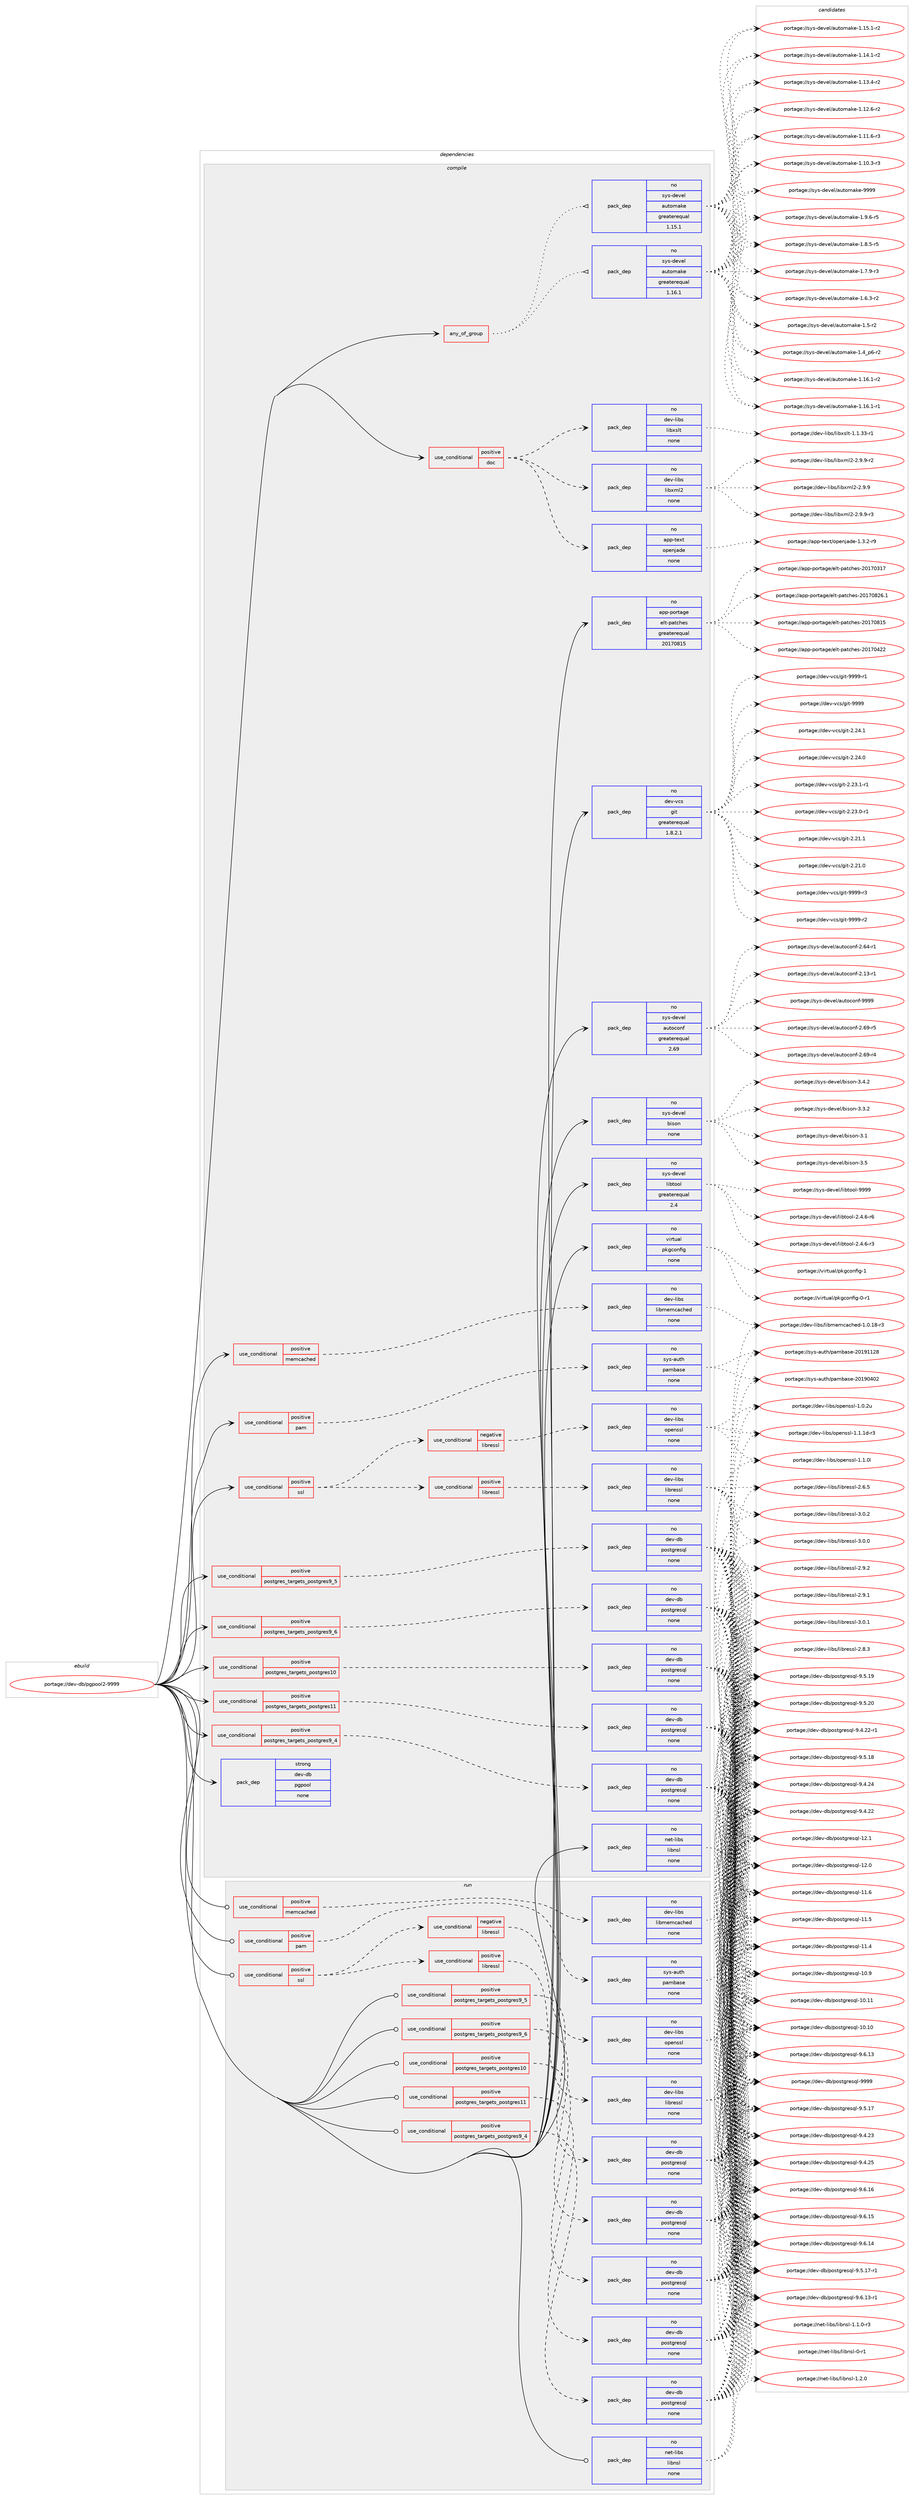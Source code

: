 digraph prolog {

# *************
# Graph options
# *************

newrank=true;
concentrate=true;
compound=true;
graph [rankdir=LR,fontname=Helvetica,fontsize=10,ranksep=1.5];#, ranksep=2.5, nodesep=0.2];
edge  [arrowhead=vee];
node  [fontname=Helvetica,fontsize=10];

# **********
# The ebuild
# **********

subgraph cluster_leftcol {
color=gray;
rank=same;
label=<<i>ebuild</i>>;
id [label="portage://dev-db/pgpool2-9999", color=red, width=4, href="../dev-db/pgpool2-9999.svg"];
}

# ****************
# The dependencies
# ****************

subgraph cluster_midcol {
color=gray;
label=<<i>dependencies</i>>;
subgraph cluster_compile {
fillcolor="#eeeeee";
style=filled;
label=<<i>compile</i>>;
subgraph any6973 {
dependency580463 [label=<<TABLE BORDER="0" CELLBORDER="1" CELLSPACING="0" CELLPADDING="4"><TR><TD CELLPADDING="10">any_of_group</TD></TR></TABLE>>, shape=none, color=red];subgraph pack435752 {
dependency580464 [label=<<TABLE BORDER="0" CELLBORDER="1" CELLSPACING="0" CELLPADDING="4" WIDTH="220"><TR><TD ROWSPAN="6" CELLPADDING="30">pack_dep</TD></TR><TR><TD WIDTH="110">no</TD></TR><TR><TD>sys-devel</TD></TR><TR><TD>automake</TD></TR><TR><TD>greaterequal</TD></TR><TR><TD>1.16.1</TD></TR></TABLE>>, shape=none, color=blue];
}
dependency580463:e -> dependency580464:w [weight=20,style="dotted",arrowhead="oinv"];
subgraph pack435753 {
dependency580465 [label=<<TABLE BORDER="0" CELLBORDER="1" CELLSPACING="0" CELLPADDING="4" WIDTH="220"><TR><TD ROWSPAN="6" CELLPADDING="30">pack_dep</TD></TR><TR><TD WIDTH="110">no</TD></TR><TR><TD>sys-devel</TD></TR><TR><TD>automake</TD></TR><TR><TD>greaterequal</TD></TR><TR><TD>1.15.1</TD></TR></TABLE>>, shape=none, color=blue];
}
dependency580463:e -> dependency580465:w [weight=20,style="dotted",arrowhead="oinv"];
}
id:e -> dependency580463:w [weight=20,style="solid",arrowhead="vee"];
subgraph cond137501 {
dependency580466 [label=<<TABLE BORDER="0" CELLBORDER="1" CELLSPACING="0" CELLPADDING="4"><TR><TD ROWSPAN="3" CELLPADDING="10">use_conditional</TD></TR><TR><TD>positive</TD></TR><TR><TD>doc</TD></TR></TABLE>>, shape=none, color=red];
subgraph pack435754 {
dependency580467 [label=<<TABLE BORDER="0" CELLBORDER="1" CELLSPACING="0" CELLPADDING="4" WIDTH="220"><TR><TD ROWSPAN="6" CELLPADDING="30">pack_dep</TD></TR><TR><TD WIDTH="110">no</TD></TR><TR><TD>app-text</TD></TR><TR><TD>openjade</TD></TR><TR><TD>none</TD></TR><TR><TD></TD></TR></TABLE>>, shape=none, color=blue];
}
dependency580466:e -> dependency580467:w [weight=20,style="dashed",arrowhead="vee"];
subgraph pack435755 {
dependency580468 [label=<<TABLE BORDER="0" CELLBORDER="1" CELLSPACING="0" CELLPADDING="4" WIDTH="220"><TR><TD ROWSPAN="6" CELLPADDING="30">pack_dep</TD></TR><TR><TD WIDTH="110">no</TD></TR><TR><TD>dev-libs</TD></TR><TR><TD>libxml2</TD></TR><TR><TD>none</TD></TR><TR><TD></TD></TR></TABLE>>, shape=none, color=blue];
}
dependency580466:e -> dependency580468:w [weight=20,style="dashed",arrowhead="vee"];
subgraph pack435756 {
dependency580469 [label=<<TABLE BORDER="0" CELLBORDER="1" CELLSPACING="0" CELLPADDING="4" WIDTH="220"><TR><TD ROWSPAN="6" CELLPADDING="30">pack_dep</TD></TR><TR><TD WIDTH="110">no</TD></TR><TR><TD>dev-libs</TD></TR><TR><TD>libxslt</TD></TR><TR><TD>none</TD></TR><TR><TD></TD></TR></TABLE>>, shape=none, color=blue];
}
dependency580466:e -> dependency580469:w [weight=20,style="dashed",arrowhead="vee"];
}
id:e -> dependency580466:w [weight=20,style="solid",arrowhead="vee"];
subgraph cond137502 {
dependency580470 [label=<<TABLE BORDER="0" CELLBORDER="1" CELLSPACING="0" CELLPADDING="4"><TR><TD ROWSPAN="3" CELLPADDING="10">use_conditional</TD></TR><TR><TD>positive</TD></TR><TR><TD>memcached</TD></TR></TABLE>>, shape=none, color=red];
subgraph pack435757 {
dependency580471 [label=<<TABLE BORDER="0" CELLBORDER="1" CELLSPACING="0" CELLPADDING="4" WIDTH="220"><TR><TD ROWSPAN="6" CELLPADDING="30">pack_dep</TD></TR><TR><TD WIDTH="110">no</TD></TR><TR><TD>dev-libs</TD></TR><TR><TD>libmemcached</TD></TR><TR><TD>none</TD></TR><TR><TD></TD></TR></TABLE>>, shape=none, color=blue];
}
dependency580470:e -> dependency580471:w [weight=20,style="dashed",arrowhead="vee"];
}
id:e -> dependency580470:w [weight=20,style="solid",arrowhead="vee"];
subgraph cond137503 {
dependency580472 [label=<<TABLE BORDER="0" CELLBORDER="1" CELLSPACING="0" CELLPADDING="4"><TR><TD ROWSPAN="3" CELLPADDING="10">use_conditional</TD></TR><TR><TD>positive</TD></TR><TR><TD>pam</TD></TR></TABLE>>, shape=none, color=red];
subgraph pack435758 {
dependency580473 [label=<<TABLE BORDER="0" CELLBORDER="1" CELLSPACING="0" CELLPADDING="4" WIDTH="220"><TR><TD ROWSPAN="6" CELLPADDING="30">pack_dep</TD></TR><TR><TD WIDTH="110">no</TD></TR><TR><TD>sys-auth</TD></TR><TR><TD>pambase</TD></TR><TR><TD>none</TD></TR><TR><TD></TD></TR></TABLE>>, shape=none, color=blue];
}
dependency580472:e -> dependency580473:w [weight=20,style="dashed",arrowhead="vee"];
}
id:e -> dependency580472:w [weight=20,style="solid",arrowhead="vee"];
subgraph cond137504 {
dependency580474 [label=<<TABLE BORDER="0" CELLBORDER="1" CELLSPACING="0" CELLPADDING="4"><TR><TD ROWSPAN="3" CELLPADDING="10">use_conditional</TD></TR><TR><TD>positive</TD></TR><TR><TD>postgres_targets_postgres10</TD></TR></TABLE>>, shape=none, color=red];
subgraph pack435759 {
dependency580475 [label=<<TABLE BORDER="0" CELLBORDER="1" CELLSPACING="0" CELLPADDING="4" WIDTH="220"><TR><TD ROWSPAN="6" CELLPADDING="30">pack_dep</TD></TR><TR><TD WIDTH="110">no</TD></TR><TR><TD>dev-db</TD></TR><TR><TD>postgresql</TD></TR><TR><TD>none</TD></TR><TR><TD></TD></TR></TABLE>>, shape=none, color=blue];
}
dependency580474:e -> dependency580475:w [weight=20,style="dashed",arrowhead="vee"];
}
id:e -> dependency580474:w [weight=20,style="solid",arrowhead="vee"];
subgraph cond137505 {
dependency580476 [label=<<TABLE BORDER="0" CELLBORDER="1" CELLSPACING="0" CELLPADDING="4"><TR><TD ROWSPAN="3" CELLPADDING="10">use_conditional</TD></TR><TR><TD>positive</TD></TR><TR><TD>postgres_targets_postgres11</TD></TR></TABLE>>, shape=none, color=red];
subgraph pack435760 {
dependency580477 [label=<<TABLE BORDER="0" CELLBORDER="1" CELLSPACING="0" CELLPADDING="4" WIDTH="220"><TR><TD ROWSPAN="6" CELLPADDING="30">pack_dep</TD></TR><TR><TD WIDTH="110">no</TD></TR><TR><TD>dev-db</TD></TR><TR><TD>postgresql</TD></TR><TR><TD>none</TD></TR><TR><TD></TD></TR></TABLE>>, shape=none, color=blue];
}
dependency580476:e -> dependency580477:w [weight=20,style="dashed",arrowhead="vee"];
}
id:e -> dependency580476:w [weight=20,style="solid",arrowhead="vee"];
subgraph cond137506 {
dependency580478 [label=<<TABLE BORDER="0" CELLBORDER="1" CELLSPACING="0" CELLPADDING="4"><TR><TD ROWSPAN="3" CELLPADDING="10">use_conditional</TD></TR><TR><TD>positive</TD></TR><TR><TD>postgres_targets_postgres9_4</TD></TR></TABLE>>, shape=none, color=red];
subgraph pack435761 {
dependency580479 [label=<<TABLE BORDER="0" CELLBORDER="1" CELLSPACING="0" CELLPADDING="4" WIDTH="220"><TR><TD ROWSPAN="6" CELLPADDING="30">pack_dep</TD></TR><TR><TD WIDTH="110">no</TD></TR><TR><TD>dev-db</TD></TR><TR><TD>postgresql</TD></TR><TR><TD>none</TD></TR><TR><TD></TD></TR></TABLE>>, shape=none, color=blue];
}
dependency580478:e -> dependency580479:w [weight=20,style="dashed",arrowhead="vee"];
}
id:e -> dependency580478:w [weight=20,style="solid",arrowhead="vee"];
subgraph cond137507 {
dependency580480 [label=<<TABLE BORDER="0" CELLBORDER="1" CELLSPACING="0" CELLPADDING="4"><TR><TD ROWSPAN="3" CELLPADDING="10">use_conditional</TD></TR><TR><TD>positive</TD></TR><TR><TD>postgres_targets_postgres9_5</TD></TR></TABLE>>, shape=none, color=red];
subgraph pack435762 {
dependency580481 [label=<<TABLE BORDER="0" CELLBORDER="1" CELLSPACING="0" CELLPADDING="4" WIDTH="220"><TR><TD ROWSPAN="6" CELLPADDING="30">pack_dep</TD></TR><TR><TD WIDTH="110">no</TD></TR><TR><TD>dev-db</TD></TR><TR><TD>postgresql</TD></TR><TR><TD>none</TD></TR><TR><TD></TD></TR></TABLE>>, shape=none, color=blue];
}
dependency580480:e -> dependency580481:w [weight=20,style="dashed",arrowhead="vee"];
}
id:e -> dependency580480:w [weight=20,style="solid",arrowhead="vee"];
subgraph cond137508 {
dependency580482 [label=<<TABLE BORDER="0" CELLBORDER="1" CELLSPACING="0" CELLPADDING="4"><TR><TD ROWSPAN="3" CELLPADDING="10">use_conditional</TD></TR><TR><TD>positive</TD></TR><TR><TD>postgres_targets_postgres9_6</TD></TR></TABLE>>, shape=none, color=red];
subgraph pack435763 {
dependency580483 [label=<<TABLE BORDER="0" CELLBORDER="1" CELLSPACING="0" CELLPADDING="4" WIDTH="220"><TR><TD ROWSPAN="6" CELLPADDING="30">pack_dep</TD></TR><TR><TD WIDTH="110">no</TD></TR><TR><TD>dev-db</TD></TR><TR><TD>postgresql</TD></TR><TR><TD>none</TD></TR><TR><TD></TD></TR></TABLE>>, shape=none, color=blue];
}
dependency580482:e -> dependency580483:w [weight=20,style="dashed",arrowhead="vee"];
}
id:e -> dependency580482:w [weight=20,style="solid",arrowhead="vee"];
subgraph cond137509 {
dependency580484 [label=<<TABLE BORDER="0" CELLBORDER="1" CELLSPACING="0" CELLPADDING="4"><TR><TD ROWSPAN="3" CELLPADDING="10">use_conditional</TD></TR><TR><TD>positive</TD></TR><TR><TD>ssl</TD></TR></TABLE>>, shape=none, color=red];
subgraph cond137510 {
dependency580485 [label=<<TABLE BORDER="0" CELLBORDER="1" CELLSPACING="0" CELLPADDING="4"><TR><TD ROWSPAN="3" CELLPADDING="10">use_conditional</TD></TR><TR><TD>negative</TD></TR><TR><TD>libressl</TD></TR></TABLE>>, shape=none, color=red];
subgraph pack435764 {
dependency580486 [label=<<TABLE BORDER="0" CELLBORDER="1" CELLSPACING="0" CELLPADDING="4" WIDTH="220"><TR><TD ROWSPAN="6" CELLPADDING="30">pack_dep</TD></TR><TR><TD WIDTH="110">no</TD></TR><TR><TD>dev-libs</TD></TR><TR><TD>openssl</TD></TR><TR><TD>none</TD></TR><TR><TD></TD></TR></TABLE>>, shape=none, color=blue];
}
dependency580485:e -> dependency580486:w [weight=20,style="dashed",arrowhead="vee"];
}
dependency580484:e -> dependency580485:w [weight=20,style="dashed",arrowhead="vee"];
subgraph cond137511 {
dependency580487 [label=<<TABLE BORDER="0" CELLBORDER="1" CELLSPACING="0" CELLPADDING="4"><TR><TD ROWSPAN="3" CELLPADDING="10">use_conditional</TD></TR><TR><TD>positive</TD></TR><TR><TD>libressl</TD></TR></TABLE>>, shape=none, color=red];
subgraph pack435765 {
dependency580488 [label=<<TABLE BORDER="0" CELLBORDER="1" CELLSPACING="0" CELLPADDING="4" WIDTH="220"><TR><TD ROWSPAN="6" CELLPADDING="30">pack_dep</TD></TR><TR><TD WIDTH="110">no</TD></TR><TR><TD>dev-libs</TD></TR><TR><TD>libressl</TD></TR><TR><TD>none</TD></TR><TR><TD></TD></TR></TABLE>>, shape=none, color=blue];
}
dependency580487:e -> dependency580488:w [weight=20,style="dashed",arrowhead="vee"];
}
dependency580484:e -> dependency580487:w [weight=20,style="dashed",arrowhead="vee"];
}
id:e -> dependency580484:w [weight=20,style="solid",arrowhead="vee"];
subgraph pack435766 {
dependency580489 [label=<<TABLE BORDER="0" CELLBORDER="1" CELLSPACING="0" CELLPADDING="4" WIDTH="220"><TR><TD ROWSPAN="6" CELLPADDING="30">pack_dep</TD></TR><TR><TD WIDTH="110">no</TD></TR><TR><TD>app-portage</TD></TR><TR><TD>elt-patches</TD></TR><TR><TD>greaterequal</TD></TR><TR><TD>20170815</TD></TR></TABLE>>, shape=none, color=blue];
}
id:e -> dependency580489:w [weight=20,style="solid",arrowhead="vee"];
subgraph pack435767 {
dependency580490 [label=<<TABLE BORDER="0" CELLBORDER="1" CELLSPACING="0" CELLPADDING="4" WIDTH="220"><TR><TD ROWSPAN="6" CELLPADDING="30">pack_dep</TD></TR><TR><TD WIDTH="110">no</TD></TR><TR><TD>dev-vcs</TD></TR><TR><TD>git</TD></TR><TR><TD>greaterequal</TD></TR><TR><TD>1.8.2.1</TD></TR></TABLE>>, shape=none, color=blue];
}
id:e -> dependency580490:w [weight=20,style="solid",arrowhead="vee"];
subgraph pack435768 {
dependency580491 [label=<<TABLE BORDER="0" CELLBORDER="1" CELLSPACING="0" CELLPADDING="4" WIDTH="220"><TR><TD ROWSPAN="6" CELLPADDING="30">pack_dep</TD></TR><TR><TD WIDTH="110">no</TD></TR><TR><TD>net-libs</TD></TR><TR><TD>libnsl</TD></TR><TR><TD>none</TD></TR><TR><TD></TD></TR></TABLE>>, shape=none, color=blue];
}
id:e -> dependency580491:w [weight=20,style="solid",arrowhead="vee"];
subgraph pack435769 {
dependency580492 [label=<<TABLE BORDER="0" CELLBORDER="1" CELLSPACING="0" CELLPADDING="4" WIDTH="220"><TR><TD ROWSPAN="6" CELLPADDING="30">pack_dep</TD></TR><TR><TD WIDTH="110">no</TD></TR><TR><TD>sys-devel</TD></TR><TR><TD>autoconf</TD></TR><TR><TD>greaterequal</TD></TR><TR><TD>2.69</TD></TR></TABLE>>, shape=none, color=blue];
}
id:e -> dependency580492:w [weight=20,style="solid",arrowhead="vee"];
subgraph pack435770 {
dependency580493 [label=<<TABLE BORDER="0" CELLBORDER="1" CELLSPACING="0" CELLPADDING="4" WIDTH="220"><TR><TD ROWSPAN="6" CELLPADDING="30">pack_dep</TD></TR><TR><TD WIDTH="110">no</TD></TR><TR><TD>sys-devel</TD></TR><TR><TD>bison</TD></TR><TR><TD>none</TD></TR><TR><TD></TD></TR></TABLE>>, shape=none, color=blue];
}
id:e -> dependency580493:w [weight=20,style="solid",arrowhead="vee"];
subgraph pack435771 {
dependency580494 [label=<<TABLE BORDER="0" CELLBORDER="1" CELLSPACING="0" CELLPADDING="4" WIDTH="220"><TR><TD ROWSPAN="6" CELLPADDING="30">pack_dep</TD></TR><TR><TD WIDTH="110">no</TD></TR><TR><TD>sys-devel</TD></TR><TR><TD>libtool</TD></TR><TR><TD>greaterequal</TD></TR><TR><TD>2.4</TD></TR></TABLE>>, shape=none, color=blue];
}
id:e -> dependency580494:w [weight=20,style="solid",arrowhead="vee"];
subgraph pack435772 {
dependency580495 [label=<<TABLE BORDER="0" CELLBORDER="1" CELLSPACING="0" CELLPADDING="4" WIDTH="220"><TR><TD ROWSPAN="6" CELLPADDING="30">pack_dep</TD></TR><TR><TD WIDTH="110">no</TD></TR><TR><TD>virtual</TD></TR><TR><TD>pkgconfig</TD></TR><TR><TD>none</TD></TR><TR><TD></TD></TR></TABLE>>, shape=none, color=blue];
}
id:e -> dependency580495:w [weight=20,style="solid",arrowhead="vee"];
subgraph pack435773 {
dependency580496 [label=<<TABLE BORDER="0" CELLBORDER="1" CELLSPACING="0" CELLPADDING="4" WIDTH="220"><TR><TD ROWSPAN="6" CELLPADDING="30">pack_dep</TD></TR><TR><TD WIDTH="110">strong</TD></TR><TR><TD>dev-db</TD></TR><TR><TD>pgpool</TD></TR><TR><TD>none</TD></TR><TR><TD></TD></TR></TABLE>>, shape=none, color=blue];
}
id:e -> dependency580496:w [weight=20,style="solid",arrowhead="vee"];
}
subgraph cluster_compileandrun {
fillcolor="#eeeeee";
style=filled;
label=<<i>compile and run</i>>;
}
subgraph cluster_run {
fillcolor="#eeeeee";
style=filled;
label=<<i>run</i>>;
subgraph cond137512 {
dependency580497 [label=<<TABLE BORDER="0" CELLBORDER="1" CELLSPACING="0" CELLPADDING="4"><TR><TD ROWSPAN="3" CELLPADDING="10">use_conditional</TD></TR><TR><TD>positive</TD></TR><TR><TD>memcached</TD></TR></TABLE>>, shape=none, color=red];
subgraph pack435774 {
dependency580498 [label=<<TABLE BORDER="0" CELLBORDER="1" CELLSPACING="0" CELLPADDING="4" WIDTH="220"><TR><TD ROWSPAN="6" CELLPADDING="30">pack_dep</TD></TR><TR><TD WIDTH="110">no</TD></TR><TR><TD>dev-libs</TD></TR><TR><TD>libmemcached</TD></TR><TR><TD>none</TD></TR><TR><TD></TD></TR></TABLE>>, shape=none, color=blue];
}
dependency580497:e -> dependency580498:w [weight=20,style="dashed",arrowhead="vee"];
}
id:e -> dependency580497:w [weight=20,style="solid",arrowhead="odot"];
subgraph cond137513 {
dependency580499 [label=<<TABLE BORDER="0" CELLBORDER="1" CELLSPACING="0" CELLPADDING="4"><TR><TD ROWSPAN="3" CELLPADDING="10">use_conditional</TD></TR><TR><TD>positive</TD></TR><TR><TD>pam</TD></TR></TABLE>>, shape=none, color=red];
subgraph pack435775 {
dependency580500 [label=<<TABLE BORDER="0" CELLBORDER="1" CELLSPACING="0" CELLPADDING="4" WIDTH="220"><TR><TD ROWSPAN="6" CELLPADDING="30">pack_dep</TD></TR><TR><TD WIDTH="110">no</TD></TR><TR><TD>sys-auth</TD></TR><TR><TD>pambase</TD></TR><TR><TD>none</TD></TR><TR><TD></TD></TR></TABLE>>, shape=none, color=blue];
}
dependency580499:e -> dependency580500:w [weight=20,style="dashed",arrowhead="vee"];
}
id:e -> dependency580499:w [weight=20,style="solid",arrowhead="odot"];
subgraph cond137514 {
dependency580501 [label=<<TABLE BORDER="0" CELLBORDER="1" CELLSPACING="0" CELLPADDING="4"><TR><TD ROWSPAN="3" CELLPADDING="10">use_conditional</TD></TR><TR><TD>positive</TD></TR><TR><TD>postgres_targets_postgres10</TD></TR></TABLE>>, shape=none, color=red];
subgraph pack435776 {
dependency580502 [label=<<TABLE BORDER="0" CELLBORDER="1" CELLSPACING="0" CELLPADDING="4" WIDTH="220"><TR><TD ROWSPAN="6" CELLPADDING="30">pack_dep</TD></TR><TR><TD WIDTH="110">no</TD></TR><TR><TD>dev-db</TD></TR><TR><TD>postgresql</TD></TR><TR><TD>none</TD></TR><TR><TD></TD></TR></TABLE>>, shape=none, color=blue];
}
dependency580501:e -> dependency580502:w [weight=20,style="dashed",arrowhead="vee"];
}
id:e -> dependency580501:w [weight=20,style="solid",arrowhead="odot"];
subgraph cond137515 {
dependency580503 [label=<<TABLE BORDER="0" CELLBORDER="1" CELLSPACING="0" CELLPADDING="4"><TR><TD ROWSPAN="3" CELLPADDING="10">use_conditional</TD></TR><TR><TD>positive</TD></TR><TR><TD>postgres_targets_postgres11</TD></TR></TABLE>>, shape=none, color=red];
subgraph pack435777 {
dependency580504 [label=<<TABLE BORDER="0" CELLBORDER="1" CELLSPACING="0" CELLPADDING="4" WIDTH="220"><TR><TD ROWSPAN="6" CELLPADDING="30">pack_dep</TD></TR><TR><TD WIDTH="110">no</TD></TR><TR><TD>dev-db</TD></TR><TR><TD>postgresql</TD></TR><TR><TD>none</TD></TR><TR><TD></TD></TR></TABLE>>, shape=none, color=blue];
}
dependency580503:e -> dependency580504:w [weight=20,style="dashed",arrowhead="vee"];
}
id:e -> dependency580503:w [weight=20,style="solid",arrowhead="odot"];
subgraph cond137516 {
dependency580505 [label=<<TABLE BORDER="0" CELLBORDER="1" CELLSPACING="0" CELLPADDING="4"><TR><TD ROWSPAN="3" CELLPADDING="10">use_conditional</TD></TR><TR><TD>positive</TD></TR><TR><TD>postgres_targets_postgres9_4</TD></TR></TABLE>>, shape=none, color=red];
subgraph pack435778 {
dependency580506 [label=<<TABLE BORDER="0" CELLBORDER="1" CELLSPACING="0" CELLPADDING="4" WIDTH="220"><TR><TD ROWSPAN="6" CELLPADDING="30">pack_dep</TD></TR><TR><TD WIDTH="110">no</TD></TR><TR><TD>dev-db</TD></TR><TR><TD>postgresql</TD></TR><TR><TD>none</TD></TR><TR><TD></TD></TR></TABLE>>, shape=none, color=blue];
}
dependency580505:e -> dependency580506:w [weight=20,style="dashed",arrowhead="vee"];
}
id:e -> dependency580505:w [weight=20,style="solid",arrowhead="odot"];
subgraph cond137517 {
dependency580507 [label=<<TABLE BORDER="0" CELLBORDER="1" CELLSPACING="0" CELLPADDING="4"><TR><TD ROWSPAN="3" CELLPADDING="10">use_conditional</TD></TR><TR><TD>positive</TD></TR><TR><TD>postgres_targets_postgres9_5</TD></TR></TABLE>>, shape=none, color=red];
subgraph pack435779 {
dependency580508 [label=<<TABLE BORDER="0" CELLBORDER="1" CELLSPACING="0" CELLPADDING="4" WIDTH="220"><TR><TD ROWSPAN="6" CELLPADDING="30">pack_dep</TD></TR><TR><TD WIDTH="110">no</TD></TR><TR><TD>dev-db</TD></TR><TR><TD>postgresql</TD></TR><TR><TD>none</TD></TR><TR><TD></TD></TR></TABLE>>, shape=none, color=blue];
}
dependency580507:e -> dependency580508:w [weight=20,style="dashed",arrowhead="vee"];
}
id:e -> dependency580507:w [weight=20,style="solid",arrowhead="odot"];
subgraph cond137518 {
dependency580509 [label=<<TABLE BORDER="0" CELLBORDER="1" CELLSPACING="0" CELLPADDING="4"><TR><TD ROWSPAN="3" CELLPADDING="10">use_conditional</TD></TR><TR><TD>positive</TD></TR><TR><TD>postgres_targets_postgres9_6</TD></TR></TABLE>>, shape=none, color=red];
subgraph pack435780 {
dependency580510 [label=<<TABLE BORDER="0" CELLBORDER="1" CELLSPACING="0" CELLPADDING="4" WIDTH="220"><TR><TD ROWSPAN="6" CELLPADDING="30">pack_dep</TD></TR><TR><TD WIDTH="110">no</TD></TR><TR><TD>dev-db</TD></TR><TR><TD>postgresql</TD></TR><TR><TD>none</TD></TR><TR><TD></TD></TR></TABLE>>, shape=none, color=blue];
}
dependency580509:e -> dependency580510:w [weight=20,style="dashed",arrowhead="vee"];
}
id:e -> dependency580509:w [weight=20,style="solid",arrowhead="odot"];
subgraph cond137519 {
dependency580511 [label=<<TABLE BORDER="0" CELLBORDER="1" CELLSPACING="0" CELLPADDING="4"><TR><TD ROWSPAN="3" CELLPADDING="10">use_conditional</TD></TR><TR><TD>positive</TD></TR><TR><TD>ssl</TD></TR></TABLE>>, shape=none, color=red];
subgraph cond137520 {
dependency580512 [label=<<TABLE BORDER="0" CELLBORDER="1" CELLSPACING="0" CELLPADDING="4"><TR><TD ROWSPAN="3" CELLPADDING="10">use_conditional</TD></TR><TR><TD>negative</TD></TR><TR><TD>libressl</TD></TR></TABLE>>, shape=none, color=red];
subgraph pack435781 {
dependency580513 [label=<<TABLE BORDER="0" CELLBORDER="1" CELLSPACING="0" CELLPADDING="4" WIDTH="220"><TR><TD ROWSPAN="6" CELLPADDING="30">pack_dep</TD></TR><TR><TD WIDTH="110">no</TD></TR><TR><TD>dev-libs</TD></TR><TR><TD>openssl</TD></TR><TR><TD>none</TD></TR><TR><TD></TD></TR></TABLE>>, shape=none, color=blue];
}
dependency580512:e -> dependency580513:w [weight=20,style="dashed",arrowhead="vee"];
}
dependency580511:e -> dependency580512:w [weight=20,style="dashed",arrowhead="vee"];
subgraph cond137521 {
dependency580514 [label=<<TABLE BORDER="0" CELLBORDER="1" CELLSPACING="0" CELLPADDING="4"><TR><TD ROWSPAN="3" CELLPADDING="10">use_conditional</TD></TR><TR><TD>positive</TD></TR><TR><TD>libressl</TD></TR></TABLE>>, shape=none, color=red];
subgraph pack435782 {
dependency580515 [label=<<TABLE BORDER="0" CELLBORDER="1" CELLSPACING="0" CELLPADDING="4" WIDTH="220"><TR><TD ROWSPAN="6" CELLPADDING="30">pack_dep</TD></TR><TR><TD WIDTH="110">no</TD></TR><TR><TD>dev-libs</TD></TR><TR><TD>libressl</TD></TR><TR><TD>none</TD></TR><TR><TD></TD></TR></TABLE>>, shape=none, color=blue];
}
dependency580514:e -> dependency580515:w [weight=20,style="dashed",arrowhead="vee"];
}
dependency580511:e -> dependency580514:w [weight=20,style="dashed",arrowhead="vee"];
}
id:e -> dependency580511:w [weight=20,style="solid",arrowhead="odot"];
subgraph pack435783 {
dependency580516 [label=<<TABLE BORDER="0" CELLBORDER="1" CELLSPACING="0" CELLPADDING="4" WIDTH="220"><TR><TD ROWSPAN="6" CELLPADDING="30">pack_dep</TD></TR><TR><TD WIDTH="110">no</TD></TR><TR><TD>net-libs</TD></TR><TR><TD>libnsl</TD></TR><TR><TD>none</TD></TR><TR><TD></TD></TR></TABLE>>, shape=none, color=blue];
}
id:e -> dependency580516:w [weight=20,style="solid",arrowhead="odot"];
}
}

# **************
# The candidates
# **************

subgraph cluster_choices {
rank=same;
color=gray;
label=<<i>candidates</i>>;

subgraph choice435752 {
color=black;
nodesep=1;
choice115121115451001011181011084797117116111109971071014557575757 [label="portage://sys-devel/automake-9999", color=red, width=4,href="../sys-devel/automake-9999.svg"];
choice115121115451001011181011084797117116111109971071014549465746544511453 [label="portage://sys-devel/automake-1.9.6-r5", color=red, width=4,href="../sys-devel/automake-1.9.6-r5.svg"];
choice115121115451001011181011084797117116111109971071014549465646534511453 [label="portage://sys-devel/automake-1.8.5-r5", color=red, width=4,href="../sys-devel/automake-1.8.5-r5.svg"];
choice115121115451001011181011084797117116111109971071014549465546574511451 [label="portage://sys-devel/automake-1.7.9-r3", color=red, width=4,href="../sys-devel/automake-1.7.9-r3.svg"];
choice115121115451001011181011084797117116111109971071014549465446514511450 [label="portage://sys-devel/automake-1.6.3-r2", color=red, width=4,href="../sys-devel/automake-1.6.3-r2.svg"];
choice11512111545100101118101108479711711611110997107101454946534511450 [label="portage://sys-devel/automake-1.5-r2", color=red, width=4,href="../sys-devel/automake-1.5-r2.svg"];
choice115121115451001011181011084797117116111109971071014549465295112544511450 [label="portage://sys-devel/automake-1.4_p6-r2", color=red, width=4,href="../sys-devel/automake-1.4_p6-r2.svg"];
choice11512111545100101118101108479711711611110997107101454946495446494511450 [label="portage://sys-devel/automake-1.16.1-r2", color=red, width=4,href="../sys-devel/automake-1.16.1-r2.svg"];
choice11512111545100101118101108479711711611110997107101454946495446494511449 [label="portage://sys-devel/automake-1.16.1-r1", color=red, width=4,href="../sys-devel/automake-1.16.1-r1.svg"];
choice11512111545100101118101108479711711611110997107101454946495346494511450 [label="portage://sys-devel/automake-1.15.1-r2", color=red, width=4,href="../sys-devel/automake-1.15.1-r2.svg"];
choice11512111545100101118101108479711711611110997107101454946495246494511450 [label="portage://sys-devel/automake-1.14.1-r2", color=red, width=4,href="../sys-devel/automake-1.14.1-r2.svg"];
choice11512111545100101118101108479711711611110997107101454946495146524511450 [label="portage://sys-devel/automake-1.13.4-r2", color=red, width=4,href="../sys-devel/automake-1.13.4-r2.svg"];
choice11512111545100101118101108479711711611110997107101454946495046544511450 [label="portage://sys-devel/automake-1.12.6-r2", color=red, width=4,href="../sys-devel/automake-1.12.6-r2.svg"];
choice11512111545100101118101108479711711611110997107101454946494946544511451 [label="portage://sys-devel/automake-1.11.6-r3", color=red, width=4,href="../sys-devel/automake-1.11.6-r3.svg"];
choice11512111545100101118101108479711711611110997107101454946494846514511451 [label="portage://sys-devel/automake-1.10.3-r3", color=red, width=4,href="../sys-devel/automake-1.10.3-r3.svg"];
dependency580464:e -> choice115121115451001011181011084797117116111109971071014557575757:w [style=dotted,weight="100"];
dependency580464:e -> choice115121115451001011181011084797117116111109971071014549465746544511453:w [style=dotted,weight="100"];
dependency580464:e -> choice115121115451001011181011084797117116111109971071014549465646534511453:w [style=dotted,weight="100"];
dependency580464:e -> choice115121115451001011181011084797117116111109971071014549465546574511451:w [style=dotted,weight="100"];
dependency580464:e -> choice115121115451001011181011084797117116111109971071014549465446514511450:w [style=dotted,weight="100"];
dependency580464:e -> choice11512111545100101118101108479711711611110997107101454946534511450:w [style=dotted,weight="100"];
dependency580464:e -> choice115121115451001011181011084797117116111109971071014549465295112544511450:w [style=dotted,weight="100"];
dependency580464:e -> choice11512111545100101118101108479711711611110997107101454946495446494511450:w [style=dotted,weight="100"];
dependency580464:e -> choice11512111545100101118101108479711711611110997107101454946495446494511449:w [style=dotted,weight="100"];
dependency580464:e -> choice11512111545100101118101108479711711611110997107101454946495346494511450:w [style=dotted,weight="100"];
dependency580464:e -> choice11512111545100101118101108479711711611110997107101454946495246494511450:w [style=dotted,weight="100"];
dependency580464:e -> choice11512111545100101118101108479711711611110997107101454946495146524511450:w [style=dotted,weight="100"];
dependency580464:e -> choice11512111545100101118101108479711711611110997107101454946495046544511450:w [style=dotted,weight="100"];
dependency580464:e -> choice11512111545100101118101108479711711611110997107101454946494946544511451:w [style=dotted,weight="100"];
dependency580464:e -> choice11512111545100101118101108479711711611110997107101454946494846514511451:w [style=dotted,weight="100"];
}
subgraph choice435753 {
color=black;
nodesep=1;
choice115121115451001011181011084797117116111109971071014557575757 [label="portage://sys-devel/automake-9999", color=red, width=4,href="../sys-devel/automake-9999.svg"];
choice115121115451001011181011084797117116111109971071014549465746544511453 [label="portage://sys-devel/automake-1.9.6-r5", color=red, width=4,href="../sys-devel/automake-1.9.6-r5.svg"];
choice115121115451001011181011084797117116111109971071014549465646534511453 [label="portage://sys-devel/automake-1.8.5-r5", color=red, width=4,href="../sys-devel/automake-1.8.5-r5.svg"];
choice115121115451001011181011084797117116111109971071014549465546574511451 [label="portage://sys-devel/automake-1.7.9-r3", color=red, width=4,href="../sys-devel/automake-1.7.9-r3.svg"];
choice115121115451001011181011084797117116111109971071014549465446514511450 [label="portage://sys-devel/automake-1.6.3-r2", color=red, width=4,href="../sys-devel/automake-1.6.3-r2.svg"];
choice11512111545100101118101108479711711611110997107101454946534511450 [label="portage://sys-devel/automake-1.5-r2", color=red, width=4,href="../sys-devel/automake-1.5-r2.svg"];
choice115121115451001011181011084797117116111109971071014549465295112544511450 [label="portage://sys-devel/automake-1.4_p6-r2", color=red, width=4,href="../sys-devel/automake-1.4_p6-r2.svg"];
choice11512111545100101118101108479711711611110997107101454946495446494511450 [label="portage://sys-devel/automake-1.16.1-r2", color=red, width=4,href="../sys-devel/automake-1.16.1-r2.svg"];
choice11512111545100101118101108479711711611110997107101454946495446494511449 [label="portage://sys-devel/automake-1.16.1-r1", color=red, width=4,href="../sys-devel/automake-1.16.1-r1.svg"];
choice11512111545100101118101108479711711611110997107101454946495346494511450 [label="portage://sys-devel/automake-1.15.1-r2", color=red, width=4,href="../sys-devel/automake-1.15.1-r2.svg"];
choice11512111545100101118101108479711711611110997107101454946495246494511450 [label="portage://sys-devel/automake-1.14.1-r2", color=red, width=4,href="../sys-devel/automake-1.14.1-r2.svg"];
choice11512111545100101118101108479711711611110997107101454946495146524511450 [label="portage://sys-devel/automake-1.13.4-r2", color=red, width=4,href="../sys-devel/automake-1.13.4-r2.svg"];
choice11512111545100101118101108479711711611110997107101454946495046544511450 [label="portage://sys-devel/automake-1.12.6-r2", color=red, width=4,href="../sys-devel/automake-1.12.6-r2.svg"];
choice11512111545100101118101108479711711611110997107101454946494946544511451 [label="portage://sys-devel/automake-1.11.6-r3", color=red, width=4,href="../sys-devel/automake-1.11.6-r3.svg"];
choice11512111545100101118101108479711711611110997107101454946494846514511451 [label="portage://sys-devel/automake-1.10.3-r3", color=red, width=4,href="../sys-devel/automake-1.10.3-r3.svg"];
dependency580465:e -> choice115121115451001011181011084797117116111109971071014557575757:w [style=dotted,weight="100"];
dependency580465:e -> choice115121115451001011181011084797117116111109971071014549465746544511453:w [style=dotted,weight="100"];
dependency580465:e -> choice115121115451001011181011084797117116111109971071014549465646534511453:w [style=dotted,weight="100"];
dependency580465:e -> choice115121115451001011181011084797117116111109971071014549465546574511451:w [style=dotted,weight="100"];
dependency580465:e -> choice115121115451001011181011084797117116111109971071014549465446514511450:w [style=dotted,weight="100"];
dependency580465:e -> choice11512111545100101118101108479711711611110997107101454946534511450:w [style=dotted,weight="100"];
dependency580465:e -> choice115121115451001011181011084797117116111109971071014549465295112544511450:w [style=dotted,weight="100"];
dependency580465:e -> choice11512111545100101118101108479711711611110997107101454946495446494511450:w [style=dotted,weight="100"];
dependency580465:e -> choice11512111545100101118101108479711711611110997107101454946495446494511449:w [style=dotted,weight="100"];
dependency580465:e -> choice11512111545100101118101108479711711611110997107101454946495346494511450:w [style=dotted,weight="100"];
dependency580465:e -> choice11512111545100101118101108479711711611110997107101454946495246494511450:w [style=dotted,weight="100"];
dependency580465:e -> choice11512111545100101118101108479711711611110997107101454946495146524511450:w [style=dotted,weight="100"];
dependency580465:e -> choice11512111545100101118101108479711711611110997107101454946495046544511450:w [style=dotted,weight="100"];
dependency580465:e -> choice11512111545100101118101108479711711611110997107101454946494946544511451:w [style=dotted,weight="100"];
dependency580465:e -> choice11512111545100101118101108479711711611110997107101454946494846514511451:w [style=dotted,weight="100"];
}
subgraph choice435754 {
color=black;
nodesep=1;
choice971121124511610112011647111112101110106971001014549465146504511457 [label="portage://app-text/openjade-1.3.2-r9", color=red, width=4,href="../app-text/openjade-1.3.2-r9.svg"];
dependency580467:e -> choice971121124511610112011647111112101110106971001014549465146504511457:w [style=dotted,weight="100"];
}
subgraph choice435755 {
color=black;
nodesep=1;
choice10010111845108105981154710810598120109108504550465746574511451 [label="portage://dev-libs/libxml2-2.9.9-r3", color=red, width=4,href="../dev-libs/libxml2-2.9.9-r3.svg"];
choice10010111845108105981154710810598120109108504550465746574511450 [label="portage://dev-libs/libxml2-2.9.9-r2", color=red, width=4,href="../dev-libs/libxml2-2.9.9-r2.svg"];
choice1001011184510810598115471081059812010910850455046574657 [label="portage://dev-libs/libxml2-2.9.9", color=red, width=4,href="../dev-libs/libxml2-2.9.9.svg"];
dependency580468:e -> choice10010111845108105981154710810598120109108504550465746574511451:w [style=dotted,weight="100"];
dependency580468:e -> choice10010111845108105981154710810598120109108504550465746574511450:w [style=dotted,weight="100"];
dependency580468:e -> choice1001011184510810598115471081059812010910850455046574657:w [style=dotted,weight="100"];
}
subgraph choice435756 {
color=black;
nodesep=1;
choice10010111845108105981154710810598120115108116454946494651514511449 [label="portage://dev-libs/libxslt-1.1.33-r1", color=red, width=4,href="../dev-libs/libxslt-1.1.33-r1.svg"];
dependency580469:e -> choice10010111845108105981154710810598120115108116454946494651514511449:w [style=dotted,weight="100"];
}
subgraph choice435757 {
color=black;
nodesep=1;
choice10010111845108105981154710810598109101109999799104101100454946484649564511451 [label="portage://dev-libs/libmemcached-1.0.18-r3", color=red, width=4,href="../dev-libs/libmemcached-1.0.18-r3.svg"];
dependency580471:e -> choice10010111845108105981154710810598109101109999799104101100454946484649564511451:w [style=dotted,weight="100"];
}
subgraph choice435758 {
color=black;
nodesep=1;
choice115121115459711711610447112971099897115101455048495749495056 [label="portage://sys-auth/pambase-20191128", color=red, width=4,href="../sys-auth/pambase-20191128.svg"];
choice115121115459711711610447112971099897115101455048495748524850 [label="portage://sys-auth/pambase-20190402", color=red, width=4,href="../sys-auth/pambase-20190402.svg"];
dependency580473:e -> choice115121115459711711610447112971099897115101455048495749495056:w [style=dotted,weight="100"];
dependency580473:e -> choice115121115459711711610447112971099897115101455048495748524850:w [style=dotted,weight="100"];
}
subgraph choice435759 {
color=black;
nodesep=1;
choice1001011184510098471121111151161031141011151131084557575757 [label="portage://dev-db/postgresql-9999", color=red, width=4,href="../dev-db/postgresql-9999.svg"];
choice10010111845100984711211111511610311410111511310845574654464954 [label="portage://dev-db/postgresql-9.6.16", color=red, width=4,href="../dev-db/postgresql-9.6.16.svg"];
choice10010111845100984711211111511610311410111511310845574654464953 [label="portage://dev-db/postgresql-9.6.15", color=red, width=4,href="../dev-db/postgresql-9.6.15.svg"];
choice10010111845100984711211111511610311410111511310845574654464952 [label="portage://dev-db/postgresql-9.6.14", color=red, width=4,href="../dev-db/postgresql-9.6.14.svg"];
choice100101118451009847112111115116103114101115113108455746544649514511449 [label="portage://dev-db/postgresql-9.6.13-r1", color=red, width=4,href="../dev-db/postgresql-9.6.13-r1.svg"];
choice10010111845100984711211111511610311410111511310845574654464951 [label="portage://dev-db/postgresql-9.6.13", color=red, width=4,href="../dev-db/postgresql-9.6.13.svg"];
choice10010111845100984711211111511610311410111511310845574653465048 [label="portage://dev-db/postgresql-9.5.20", color=red, width=4,href="../dev-db/postgresql-9.5.20.svg"];
choice10010111845100984711211111511610311410111511310845574653464957 [label="portage://dev-db/postgresql-9.5.19", color=red, width=4,href="../dev-db/postgresql-9.5.19.svg"];
choice10010111845100984711211111511610311410111511310845574653464956 [label="portage://dev-db/postgresql-9.5.18", color=red, width=4,href="../dev-db/postgresql-9.5.18.svg"];
choice100101118451009847112111115116103114101115113108455746534649554511449 [label="portage://dev-db/postgresql-9.5.17-r1", color=red, width=4,href="../dev-db/postgresql-9.5.17-r1.svg"];
choice10010111845100984711211111511610311410111511310845574653464955 [label="portage://dev-db/postgresql-9.5.17", color=red, width=4,href="../dev-db/postgresql-9.5.17.svg"];
choice10010111845100984711211111511610311410111511310845574652465053 [label="portage://dev-db/postgresql-9.4.25", color=red, width=4,href="../dev-db/postgresql-9.4.25.svg"];
choice10010111845100984711211111511610311410111511310845574652465052 [label="portage://dev-db/postgresql-9.4.24", color=red, width=4,href="../dev-db/postgresql-9.4.24.svg"];
choice10010111845100984711211111511610311410111511310845574652465051 [label="portage://dev-db/postgresql-9.4.23", color=red, width=4,href="../dev-db/postgresql-9.4.23.svg"];
choice100101118451009847112111115116103114101115113108455746524650504511449 [label="portage://dev-db/postgresql-9.4.22-r1", color=red, width=4,href="../dev-db/postgresql-9.4.22-r1.svg"];
choice10010111845100984711211111511610311410111511310845574652465050 [label="portage://dev-db/postgresql-9.4.22", color=red, width=4,href="../dev-db/postgresql-9.4.22.svg"];
choice1001011184510098471121111151161031141011151131084549504649 [label="portage://dev-db/postgresql-12.1", color=red, width=4,href="../dev-db/postgresql-12.1.svg"];
choice1001011184510098471121111151161031141011151131084549504648 [label="portage://dev-db/postgresql-12.0", color=red, width=4,href="../dev-db/postgresql-12.0.svg"];
choice1001011184510098471121111151161031141011151131084549494654 [label="portage://dev-db/postgresql-11.6", color=red, width=4,href="../dev-db/postgresql-11.6.svg"];
choice1001011184510098471121111151161031141011151131084549494653 [label="portage://dev-db/postgresql-11.5", color=red, width=4,href="../dev-db/postgresql-11.5.svg"];
choice1001011184510098471121111151161031141011151131084549494652 [label="portage://dev-db/postgresql-11.4", color=red, width=4,href="../dev-db/postgresql-11.4.svg"];
choice1001011184510098471121111151161031141011151131084549484657 [label="portage://dev-db/postgresql-10.9", color=red, width=4,href="../dev-db/postgresql-10.9.svg"];
choice100101118451009847112111115116103114101115113108454948464949 [label="portage://dev-db/postgresql-10.11", color=red, width=4,href="../dev-db/postgresql-10.11.svg"];
choice100101118451009847112111115116103114101115113108454948464948 [label="portage://dev-db/postgresql-10.10", color=red, width=4,href="../dev-db/postgresql-10.10.svg"];
dependency580475:e -> choice1001011184510098471121111151161031141011151131084557575757:w [style=dotted,weight="100"];
dependency580475:e -> choice10010111845100984711211111511610311410111511310845574654464954:w [style=dotted,weight="100"];
dependency580475:e -> choice10010111845100984711211111511610311410111511310845574654464953:w [style=dotted,weight="100"];
dependency580475:e -> choice10010111845100984711211111511610311410111511310845574654464952:w [style=dotted,weight="100"];
dependency580475:e -> choice100101118451009847112111115116103114101115113108455746544649514511449:w [style=dotted,weight="100"];
dependency580475:e -> choice10010111845100984711211111511610311410111511310845574654464951:w [style=dotted,weight="100"];
dependency580475:e -> choice10010111845100984711211111511610311410111511310845574653465048:w [style=dotted,weight="100"];
dependency580475:e -> choice10010111845100984711211111511610311410111511310845574653464957:w [style=dotted,weight="100"];
dependency580475:e -> choice10010111845100984711211111511610311410111511310845574653464956:w [style=dotted,weight="100"];
dependency580475:e -> choice100101118451009847112111115116103114101115113108455746534649554511449:w [style=dotted,weight="100"];
dependency580475:e -> choice10010111845100984711211111511610311410111511310845574653464955:w [style=dotted,weight="100"];
dependency580475:e -> choice10010111845100984711211111511610311410111511310845574652465053:w [style=dotted,weight="100"];
dependency580475:e -> choice10010111845100984711211111511610311410111511310845574652465052:w [style=dotted,weight="100"];
dependency580475:e -> choice10010111845100984711211111511610311410111511310845574652465051:w [style=dotted,weight="100"];
dependency580475:e -> choice100101118451009847112111115116103114101115113108455746524650504511449:w [style=dotted,weight="100"];
dependency580475:e -> choice10010111845100984711211111511610311410111511310845574652465050:w [style=dotted,weight="100"];
dependency580475:e -> choice1001011184510098471121111151161031141011151131084549504649:w [style=dotted,weight="100"];
dependency580475:e -> choice1001011184510098471121111151161031141011151131084549504648:w [style=dotted,weight="100"];
dependency580475:e -> choice1001011184510098471121111151161031141011151131084549494654:w [style=dotted,weight="100"];
dependency580475:e -> choice1001011184510098471121111151161031141011151131084549494653:w [style=dotted,weight="100"];
dependency580475:e -> choice1001011184510098471121111151161031141011151131084549494652:w [style=dotted,weight="100"];
dependency580475:e -> choice1001011184510098471121111151161031141011151131084549484657:w [style=dotted,weight="100"];
dependency580475:e -> choice100101118451009847112111115116103114101115113108454948464949:w [style=dotted,weight="100"];
dependency580475:e -> choice100101118451009847112111115116103114101115113108454948464948:w [style=dotted,weight="100"];
}
subgraph choice435760 {
color=black;
nodesep=1;
choice1001011184510098471121111151161031141011151131084557575757 [label="portage://dev-db/postgresql-9999", color=red, width=4,href="../dev-db/postgresql-9999.svg"];
choice10010111845100984711211111511610311410111511310845574654464954 [label="portage://dev-db/postgresql-9.6.16", color=red, width=4,href="../dev-db/postgresql-9.6.16.svg"];
choice10010111845100984711211111511610311410111511310845574654464953 [label="portage://dev-db/postgresql-9.6.15", color=red, width=4,href="../dev-db/postgresql-9.6.15.svg"];
choice10010111845100984711211111511610311410111511310845574654464952 [label="portage://dev-db/postgresql-9.6.14", color=red, width=4,href="../dev-db/postgresql-9.6.14.svg"];
choice100101118451009847112111115116103114101115113108455746544649514511449 [label="portage://dev-db/postgresql-9.6.13-r1", color=red, width=4,href="../dev-db/postgresql-9.6.13-r1.svg"];
choice10010111845100984711211111511610311410111511310845574654464951 [label="portage://dev-db/postgresql-9.6.13", color=red, width=4,href="../dev-db/postgresql-9.6.13.svg"];
choice10010111845100984711211111511610311410111511310845574653465048 [label="portage://dev-db/postgresql-9.5.20", color=red, width=4,href="../dev-db/postgresql-9.5.20.svg"];
choice10010111845100984711211111511610311410111511310845574653464957 [label="portage://dev-db/postgresql-9.5.19", color=red, width=4,href="../dev-db/postgresql-9.5.19.svg"];
choice10010111845100984711211111511610311410111511310845574653464956 [label="portage://dev-db/postgresql-9.5.18", color=red, width=4,href="../dev-db/postgresql-9.5.18.svg"];
choice100101118451009847112111115116103114101115113108455746534649554511449 [label="portage://dev-db/postgresql-9.5.17-r1", color=red, width=4,href="../dev-db/postgresql-9.5.17-r1.svg"];
choice10010111845100984711211111511610311410111511310845574653464955 [label="portage://dev-db/postgresql-9.5.17", color=red, width=4,href="../dev-db/postgresql-9.5.17.svg"];
choice10010111845100984711211111511610311410111511310845574652465053 [label="portage://dev-db/postgresql-9.4.25", color=red, width=4,href="../dev-db/postgresql-9.4.25.svg"];
choice10010111845100984711211111511610311410111511310845574652465052 [label="portage://dev-db/postgresql-9.4.24", color=red, width=4,href="../dev-db/postgresql-9.4.24.svg"];
choice10010111845100984711211111511610311410111511310845574652465051 [label="portage://dev-db/postgresql-9.4.23", color=red, width=4,href="../dev-db/postgresql-9.4.23.svg"];
choice100101118451009847112111115116103114101115113108455746524650504511449 [label="portage://dev-db/postgresql-9.4.22-r1", color=red, width=4,href="../dev-db/postgresql-9.4.22-r1.svg"];
choice10010111845100984711211111511610311410111511310845574652465050 [label="portage://dev-db/postgresql-9.4.22", color=red, width=4,href="../dev-db/postgresql-9.4.22.svg"];
choice1001011184510098471121111151161031141011151131084549504649 [label="portage://dev-db/postgresql-12.1", color=red, width=4,href="../dev-db/postgresql-12.1.svg"];
choice1001011184510098471121111151161031141011151131084549504648 [label="portage://dev-db/postgresql-12.0", color=red, width=4,href="../dev-db/postgresql-12.0.svg"];
choice1001011184510098471121111151161031141011151131084549494654 [label="portage://dev-db/postgresql-11.6", color=red, width=4,href="../dev-db/postgresql-11.6.svg"];
choice1001011184510098471121111151161031141011151131084549494653 [label="portage://dev-db/postgresql-11.5", color=red, width=4,href="../dev-db/postgresql-11.5.svg"];
choice1001011184510098471121111151161031141011151131084549494652 [label="portage://dev-db/postgresql-11.4", color=red, width=4,href="../dev-db/postgresql-11.4.svg"];
choice1001011184510098471121111151161031141011151131084549484657 [label="portage://dev-db/postgresql-10.9", color=red, width=4,href="../dev-db/postgresql-10.9.svg"];
choice100101118451009847112111115116103114101115113108454948464949 [label="portage://dev-db/postgresql-10.11", color=red, width=4,href="../dev-db/postgresql-10.11.svg"];
choice100101118451009847112111115116103114101115113108454948464948 [label="portage://dev-db/postgresql-10.10", color=red, width=4,href="../dev-db/postgresql-10.10.svg"];
dependency580477:e -> choice1001011184510098471121111151161031141011151131084557575757:w [style=dotted,weight="100"];
dependency580477:e -> choice10010111845100984711211111511610311410111511310845574654464954:w [style=dotted,weight="100"];
dependency580477:e -> choice10010111845100984711211111511610311410111511310845574654464953:w [style=dotted,weight="100"];
dependency580477:e -> choice10010111845100984711211111511610311410111511310845574654464952:w [style=dotted,weight="100"];
dependency580477:e -> choice100101118451009847112111115116103114101115113108455746544649514511449:w [style=dotted,weight="100"];
dependency580477:e -> choice10010111845100984711211111511610311410111511310845574654464951:w [style=dotted,weight="100"];
dependency580477:e -> choice10010111845100984711211111511610311410111511310845574653465048:w [style=dotted,weight="100"];
dependency580477:e -> choice10010111845100984711211111511610311410111511310845574653464957:w [style=dotted,weight="100"];
dependency580477:e -> choice10010111845100984711211111511610311410111511310845574653464956:w [style=dotted,weight="100"];
dependency580477:e -> choice100101118451009847112111115116103114101115113108455746534649554511449:w [style=dotted,weight="100"];
dependency580477:e -> choice10010111845100984711211111511610311410111511310845574653464955:w [style=dotted,weight="100"];
dependency580477:e -> choice10010111845100984711211111511610311410111511310845574652465053:w [style=dotted,weight="100"];
dependency580477:e -> choice10010111845100984711211111511610311410111511310845574652465052:w [style=dotted,weight="100"];
dependency580477:e -> choice10010111845100984711211111511610311410111511310845574652465051:w [style=dotted,weight="100"];
dependency580477:e -> choice100101118451009847112111115116103114101115113108455746524650504511449:w [style=dotted,weight="100"];
dependency580477:e -> choice10010111845100984711211111511610311410111511310845574652465050:w [style=dotted,weight="100"];
dependency580477:e -> choice1001011184510098471121111151161031141011151131084549504649:w [style=dotted,weight="100"];
dependency580477:e -> choice1001011184510098471121111151161031141011151131084549504648:w [style=dotted,weight="100"];
dependency580477:e -> choice1001011184510098471121111151161031141011151131084549494654:w [style=dotted,weight="100"];
dependency580477:e -> choice1001011184510098471121111151161031141011151131084549494653:w [style=dotted,weight="100"];
dependency580477:e -> choice1001011184510098471121111151161031141011151131084549494652:w [style=dotted,weight="100"];
dependency580477:e -> choice1001011184510098471121111151161031141011151131084549484657:w [style=dotted,weight="100"];
dependency580477:e -> choice100101118451009847112111115116103114101115113108454948464949:w [style=dotted,weight="100"];
dependency580477:e -> choice100101118451009847112111115116103114101115113108454948464948:w [style=dotted,weight="100"];
}
subgraph choice435761 {
color=black;
nodesep=1;
choice1001011184510098471121111151161031141011151131084557575757 [label="portage://dev-db/postgresql-9999", color=red, width=4,href="../dev-db/postgresql-9999.svg"];
choice10010111845100984711211111511610311410111511310845574654464954 [label="portage://dev-db/postgresql-9.6.16", color=red, width=4,href="../dev-db/postgresql-9.6.16.svg"];
choice10010111845100984711211111511610311410111511310845574654464953 [label="portage://dev-db/postgresql-9.6.15", color=red, width=4,href="../dev-db/postgresql-9.6.15.svg"];
choice10010111845100984711211111511610311410111511310845574654464952 [label="portage://dev-db/postgresql-9.6.14", color=red, width=4,href="../dev-db/postgresql-9.6.14.svg"];
choice100101118451009847112111115116103114101115113108455746544649514511449 [label="portage://dev-db/postgresql-9.6.13-r1", color=red, width=4,href="../dev-db/postgresql-9.6.13-r1.svg"];
choice10010111845100984711211111511610311410111511310845574654464951 [label="portage://dev-db/postgresql-9.6.13", color=red, width=4,href="../dev-db/postgresql-9.6.13.svg"];
choice10010111845100984711211111511610311410111511310845574653465048 [label="portage://dev-db/postgresql-9.5.20", color=red, width=4,href="../dev-db/postgresql-9.5.20.svg"];
choice10010111845100984711211111511610311410111511310845574653464957 [label="portage://dev-db/postgresql-9.5.19", color=red, width=4,href="../dev-db/postgresql-9.5.19.svg"];
choice10010111845100984711211111511610311410111511310845574653464956 [label="portage://dev-db/postgresql-9.5.18", color=red, width=4,href="../dev-db/postgresql-9.5.18.svg"];
choice100101118451009847112111115116103114101115113108455746534649554511449 [label="portage://dev-db/postgresql-9.5.17-r1", color=red, width=4,href="../dev-db/postgresql-9.5.17-r1.svg"];
choice10010111845100984711211111511610311410111511310845574653464955 [label="portage://dev-db/postgresql-9.5.17", color=red, width=4,href="../dev-db/postgresql-9.5.17.svg"];
choice10010111845100984711211111511610311410111511310845574652465053 [label="portage://dev-db/postgresql-9.4.25", color=red, width=4,href="../dev-db/postgresql-9.4.25.svg"];
choice10010111845100984711211111511610311410111511310845574652465052 [label="portage://dev-db/postgresql-9.4.24", color=red, width=4,href="../dev-db/postgresql-9.4.24.svg"];
choice10010111845100984711211111511610311410111511310845574652465051 [label="portage://dev-db/postgresql-9.4.23", color=red, width=4,href="../dev-db/postgresql-9.4.23.svg"];
choice100101118451009847112111115116103114101115113108455746524650504511449 [label="portage://dev-db/postgresql-9.4.22-r1", color=red, width=4,href="../dev-db/postgresql-9.4.22-r1.svg"];
choice10010111845100984711211111511610311410111511310845574652465050 [label="portage://dev-db/postgresql-9.4.22", color=red, width=4,href="../dev-db/postgresql-9.4.22.svg"];
choice1001011184510098471121111151161031141011151131084549504649 [label="portage://dev-db/postgresql-12.1", color=red, width=4,href="../dev-db/postgresql-12.1.svg"];
choice1001011184510098471121111151161031141011151131084549504648 [label="portage://dev-db/postgresql-12.0", color=red, width=4,href="../dev-db/postgresql-12.0.svg"];
choice1001011184510098471121111151161031141011151131084549494654 [label="portage://dev-db/postgresql-11.6", color=red, width=4,href="../dev-db/postgresql-11.6.svg"];
choice1001011184510098471121111151161031141011151131084549494653 [label="portage://dev-db/postgresql-11.5", color=red, width=4,href="../dev-db/postgresql-11.5.svg"];
choice1001011184510098471121111151161031141011151131084549494652 [label="portage://dev-db/postgresql-11.4", color=red, width=4,href="../dev-db/postgresql-11.4.svg"];
choice1001011184510098471121111151161031141011151131084549484657 [label="portage://dev-db/postgresql-10.9", color=red, width=4,href="../dev-db/postgresql-10.9.svg"];
choice100101118451009847112111115116103114101115113108454948464949 [label="portage://dev-db/postgresql-10.11", color=red, width=4,href="../dev-db/postgresql-10.11.svg"];
choice100101118451009847112111115116103114101115113108454948464948 [label="portage://dev-db/postgresql-10.10", color=red, width=4,href="../dev-db/postgresql-10.10.svg"];
dependency580479:e -> choice1001011184510098471121111151161031141011151131084557575757:w [style=dotted,weight="100"];
dependency580479:e -> choice10010111845100984711211111511610311410111511310845574654464954:w [style=dotted,weight="100"];
dependency580479:e -> choice10010111845100984711211111511610311410111511310845574654464953:w [style=dotted,weight="100"];
dependency580479:e -> choice10010111845100984711211111511610311410111511310845574654464952:w [style=dotted,weight="100"];
dependency580479:e -> choice100101118451009847112111115116103114101115113108455746544649514511449:w [style=dotted,weight="100"];
dependency580479:e -> choice10010111845100984711211111511610311410111511310845574654464951:w [style=dotted,weight="100"];
dependency580479:e -> choice10010111845100984711211111511610311410111511310845574653465048:w [style=dotted,weight="100"];
dependency580479:e -> choice10010111845100984711211111511610311410111511310845574653464957:w [style=dotted,weight="100"];
dependency580479:e -> choice10010111845100984711211111511610311410111511310845574653464956:w [style=dotted,weight="100"];
dependency580479:e -> choice100101118451009847112111115116103114101115113108455746534649554511449:w [style=dotted,weight="100"];
dependency580479:e -> choice10010111845100984711211111511610311410111511310845574653464955:w [style=dotted,weight="100"];
dependency580479:e -> choice10010111845100984711211111511610311410111511310845574652465053:w [style=dotted,weight="100"];
dependency580479:e -> choice10010111845100984711211111511610311410111511310845574652465052:w [style=dotted,weight="100"];
dependency580479:e -> choice10010111845100984711211111511610311410111511310845574652465051:w [style=dotted,weight="100"];
dependency580479:e -> choice100101118451009847112111115116103114101115113108455746524650504511449:w [style=dotted,weight="100"];
dependency580479:e -> choice10010111845100984711211111511610311410111511310845574652465050:w [style=dotted,weight="100"];
dependency580479:e -> choice1001011184510098471121111151161031141011151131084549504649:w [style=dotted,weight="100"];
dependency580479:e -> choice1001011184510098471121111151161031141011151131084549504648:w [style=dotted,weight="100"];
dependency580479:e -> choice1001011184510098471121111151161031141011151131084549494654:w [style=dotted,weight="100"];
dependency580479:e -> choice1001011184510098471121111151161031141011151131084549494653:w [style=dotted,weight="100"];
dependency580479:e -> choice1001011184510098471121111151161031141011151131084549494652:w [style=dotted,weight="100"];
dependency580479:e -> choice1001011184510098471121111151161031141011151131084549484657:w [style=dotted,weight="100"];
dependency580479:e -> choice100101118451009847112111115116103114101115113108454948464949:w [style=dotted,weight="100"];
dependency580479:e -> choice100101118451009847112111115116103114101115113108454948464948:w [style=dotted,weight="100"];
}
subgraph choice435762 {
color=black;
nodesep=1;
choice1001011184510098471121111151161031141011151131084557575757 [label="portage://dev-db/postgresql-9999", color=red, width=4,href="../dev-db/postgresql-9999.svg"];
choice10010111845100984711211111511610311410111511310845574654464954 [label="portage://dev-db/postgresql-9.6.16", color=red, width=4,href="../dev-db/postgresql-9.6.16.svg"];
choice10010111845100984711211111511610311410111511310845574654464953 [label="portage://dev-db/postgresql-9.6.15", color=red, width=4,href="../dev-db/postgresql-9.6.15.svg"];
choice10010111845100984711211111511610311410111511310845574654464952 [label="portage://dev-db/postgresql-9.6.14", color=red, width=4,href="../dev-db/postgresql-9.6.14.svg"];
choice100101118451009847112111115116103114101115113108455746544649514511449 [label="portage://dev-db/postgresql-9.6.13-r1", color=red, width=4,href="../dev-db/postgresql-9.6.13-r1.svg"];
choice10010111845100984711211111511610311410111511310845574654464951 [label="portage://dev-db/postgresql-9.6.13", color=red, width=4,href="../dev-db/postgresql-9.6.13.svg"];
choice10010111845100984711211111511610311410111511310845574653465048 [label="portage://dev-db/postgresql-9.5.20", color=red, width=4,href="../dev-db/postgresql-9.5.20.svg"];
choice10010111845100984711211111511610311410111511310845574653464957 [label="portage://dev-db/postgresql-9.5.19", color=red, width=4,href="../dev-db/postgresql-9.5.19.svg"];
choice10010111845100984711211111511610311410111511310845574653464956 [label="portage://dev-db/postgresql-9.5.18", color=red, width=4,href="../dev-db/postgresql-9.5.18.svg"];
choice100101118451009847112111115116103114101115113108455746534649554511449 [label="portage://dev-db/postgresql-9.5.17-r1", color=red, width=4,href="../dev-db/postgresql-9.5.17-r1.svg"];
choice10010111845100984711211111511610311410111511310845574653464955 [label="portage://dev-db/postgresql-9.5.17", color=red, width=4,href="../dev-db/postgresql-9.5.17.svg"];
choice10010111845100984711211111511610311410111511310845574652465053 [label="portage://dev-db/postgresql-9.4.25", color=red, width=4,href="../dev-db/postgresql-9.4.25.svg"];
choice10010111845100984711211111511610311410111511310845574652465052 [label="portage://dev-db/postgresql-9.4.24", color=red, width=4,href="../dev-db/postgresql-9.4.24.svg"];
choice10010111845100984711211111511610311410111511310845574652465051 [label="portage://dev-db/postgresql-9.4.23", color=red, width=4,href="../dev-db/postgresql-9.4.23.svg"];
choice100101118451009847112111115116103114101115113108455746524650504511449 [label="portage://dev-db/postgresql-9.4.22-r1", color=red, width=4,href="../dev-db/postgresql-9.4.22-r1.svg"];
choice10010111845100984711211111511610311410111511310845574652465050 [label="portage://dev-db/postgresql-9.4.22", color=red, width=4,href="../dev-db/postgresql-9.4.22.svg"];
choice1001011184510098471121111151161031141011151131084549504649 [label="portage://dev-db/postgresql-12.1", color=red, width=4,href="../dev-db/postgresql-12.1.svg"];
choice1001011184510098471121111151161031141011151131084549504648 [label="portage://dev-db/postgresql-12.0", color=red, width=4,href="../dev-db/postgresql-12.0.svg"];
choice1001011184510098471121111151161031141011151131084549494654 [label="portage://dev-db/postgresql-11.6", color=red, width=4,href="../dev-db/postgresql-11.6.svg"];
choice1001011184510098471121111151161031141011151131084549494653 [label="portage://dev-db/postgresql-11.5", color=red, width=4,href="../dev-db/postgresql-11.5.svg"];
choice1001011184510098471121111151161031141011151131084549494652 [label="portage://dev-db/postgresql-11.4", color=red, width=4,href="../dev-db/postgresql-11.4.svg"];
choice1001011184510098471121111151161031141011151131084549484657 [label="portage://dev-db/postgresql-10.9", color=red, width=4,href="../dev-db/postgresql-10.9.svg"];
choice100101118451009847112111115116103114101115113108454948464949 [label="portage://dev-db/postgresql-10.11", color=red, width=4,href="../dev-db/postgresql-10.11.svg"];
choice100101118451009847112111115116103114101115113108454948464948 [label="portage://dev-db/postgresql-10.10", color=red, width=4,href="../dev-db/postgresql-10.10.svg"];
dependency580481:e -> choice1001011184510098471121111151161031141011151131084557575757:w [style=dotted,weight="100"];
dependency580481:e -> choice10010111845100984711211111511610311410111511310845574654464954:w [style=dotted,weight="100"];
dependency580481:e -> choice10010111845100984711211111511610311410111511310845574654464953:w [style=dotted,weight="100"];
dependency580481:e -> choice10010111845100984711211111511610311410111511310845574654464952:w [style=dotted,weight="100"];
dependency580481:e -> choice100101118451009847112111115116103114101115113108455746544649514511449:w [style=dotted,weight="100"];
dependency580481:e -> choice10010111845100984711211111511610311410111511310845574654464951:w [style=dotted,weight="100"];
dependency580481:e -> choice10010111845100984711211111511610311410111511310845574653465048:w [style=dotted,weight="100"];
dependency580481:e -> choice10010111845100984711211111511610311410111511310845574653464957:w [style=dotted,weight="100"];
dependency580481:e -> choice10010111845100984711211111511610311410111511310845574653464956:w [style=dotted,weight="100"];
dependency580481:e -> choice100101118451009847112111115116103114101115113108455746534649554511449:w [style=dotted,weight="100"];
dependency580481:e -> choice10010111845100984711211111511610311410111511310845574653464955:w [style=dotted,weight="100"];
dependency580481:e -> choice10010111845100984711211111511610311410111511310845574652465053:w [style=dotted,weight="100"];
dependency580481:e -> choice10010111845100984711211111511610311410111511310845574652465052:w [style=dotted,weight="100"];
dependency580481:e -> choice10010111845100984711211111511610311410111511310845574652465051:w [style=dotted,weight="100"];
dependency580481:e -> choice100101118451009847112111115116103114101115113108455746524650504511449:w [style=dotted,weight="100"];
dependency580481:e -> choice10010111845100984711211111511610311410111511310845574652465050:w [style=dotted,weight="100"];
dependency580481:e -> choice1001011184510098471121111151161031141011151131084549504649:w [style=dotted,weight="100"];
dependency580481:e -> choice1001011184510098471121111151161031141011151131084549504648:w [style=dotted,weight="100"];
dependency580481:e -> choice1001011184510098471121111151161031141011151131084549494654:w [style=dotted,weight="100"];
dependency580481:e -> choice1001011184510098471121111151161031141011151131084549494653:w [style=dotted,weight="100"];
dependency580481:e -> choice1001011184510098471121111151161031141011151131084549494652:w [style=dotted,weight="100"];
dependency580481:e -> choice1001011184510098471121111151161031141011151131084549484657:w [style=dotted,weight="100"];
dependency580481:e -> choice100101118451009847112111115116103114101115113108454948464949:w [style=dotted,weight="100"];
dependency580481:e -> choice100101118451009847112111115116103114101115113108454948464948:w [style=dotted,weight="100"];
}
subgraph choice435763 {
color=black;
nodesep=1;
choice1001011184510098471121111151161031141011151131084557575757 [label="portage://dev-db/postgresql-9999", color=red, width=4,href="../dev-db/postgresql-9999.svg"];
choice10010111845100984711211111511610311410111511310845574654464954 [label="portage://dev-db/postgresql-9.6.16", color=red, width=4,href="../dev-db/postgresql-9.6.16.svg"];
choice10010111845100984711211111511610311410111511310845574654464953 [label="portage://dev-db/postgresql-9.6.15", color=red, width=4,href="../dev-db/postgresql-9.6.15.svg"];
choice10010111845100984711211111511610311410111511310845574654464952 [label="portage://dev-db/postgresql-9.6.14", color=red, width=4,href="../dev-db/postgresql-9.6.14.svg"];
choice100101118451009847112111115116103114101115113108455746544649514511449 [label="portage://dev-db/postgresql-9.6.13-r1", color=red, width=4,href="../dev-db/postgresql-9.6.13-r1.svg"];
choice10010111845100984711211111511610311410111511310845574654464951 [label="portage://dev-db/postgresql-9.6.13", color=red, width=4,href="../dev-db/postgresql-9.6.13.svg"];
choice10010111845100984711211111511610311410111511310845574653465048 [label="portage://dev-db/postgresql-9.5.20", color=red, width=4,href="../dev-db/postgresql-9.5.20.svg"];
choice10010111845100984711211111511610311410111511310845574653464957 [label="portage://dev-db/postgresql-9.5.19", color=red, width=4,href="../dev-db/postgresql-9.5.19.svg"];
choice10010111845100984711211111511610311410111511310845574653464956 [label="portage://dev-db/postgresql-9.5.18", color=red, width=4,href="../dev-db/postgresql-9.5.18.svg"];
choice100101118451009847112111115116103114101115113108455746534649554511449 [label="portage://dev-db/postgresql-9.5.17-r1", color=red, width=4,href="../dev-db/postgresql-9.5.17-r1.svg"];
choice10010111845100984711211111511610311410111511310845574653464955 [label="portage://dev-db/postgresql-9.5.17", color=red, width=4,href="../dev-db/postgresql-9.5.17.svg"];
choice10010111845100984711211111511610311410111511310845574652465053 [label="portage://dev-db/postgresql-9.4.25", color=red, width=4,href="../dev-db/postgresql-9.4.25.svg"];
choice10010111845100984711211111511610311410111511310845574652465052 [label="portage://dev-db/postgresql-9.4.24", color=red, width=4,href="../dev-db/postgresql-9.4.24.svg"];
choice10010111845100984711211111511610311410111511310845574652465051 [label="portage://dev-db/postgresql-9.4.23", color=red, width=4,href="../dev-db/postgresql-9.4.23.svg"];
choice100101118451009847112111115116103114101115113108455746524650504511449 [label="portage://dev-db/postgresql-9.4.22-r1", color=red, width=4,href="../dev-db/postgresql-9.4.22-r1.svg"];
choice10010111845100984711211111511610311410111511310845574652465050 [label="portage://dev-db/postgresql-9.4.22", color=red, width=4,href="../dev-db/postgresql-9.4.22.svg"];
choice1001011184510098471121111151161031141011151131084549504649 [label="portage://dev-db/postgresql-12.1", color=red, width=4,href="../dev-db/postgresql-12.1.svg"];
choice1001011184510098471121111151161031141011151131084549504648 [label="portage://dev-db/postgresql-12.0", color=red, width=4,href="../dev-db/postgresql-12.0.svg"];
choice1001011184510098471121111151161031141011151131084549494654 [label="portage://dev-db/postgresql-11.6", color=red, width=4,href="../dev-db/postgresql-11.6.svg"];
choice1001011184510098471121111151161031141011151131084549494653 [label="portage://dev-db/postgresql-11.5", color=red, width=4,href="../dev-db/postgresql-11.5.svg"];
choice1001011184510098471121111151161031141011151131084549494652 [label="portage://dev-db/postgresql-11.4", color=red, width=4,href="../dev-db/postgresql-11.4.svg"];
choice1001011184510098471121111151161031141011151131084549484657 [label="portage://dev-db/postgresql-10.9", color=red, width=4,href="../dev-db/postgresql-10.9.svg"];
choice100101118451009847112111115116103114101115113108454948464949 [label="portage://dev-db/postgresql-10.11", color=red, width=4,href="../dev-db/postgresql-10.11.svg"];
choice100101118451009847112111115116103114101115113108454948464948 [label="portage://dev-db/postgresql-10.10", color=red, width=4,href="../dev-db/postgresql-10.10.svg"];
dependency580483:e -> choice1001011184510098471121111151161031141011151131084557575757:w [style=dotted,weight="100"];
dependency580483:e -> choice10010111845100984711211111511610311410111511310845574654464954:w [style=dotted,weight="100"];
dependency580483:e -> choice10010111845100984711211111511610311410111511310845574654464953:w [style=dotted,weight="100"];
dependency580483:e -> choice10010111845100984711211111511610311410111511310845574654464952:w [style=dotted,weight="100"];
dependency580483:e -> choice100101118451009847112111115116103114101115113108455746544649514511449:w [style=dotted,weight="100"];
dependency580483:e -> choice10010111845100984711211111511610311410111511310845574654464951:w [style=dotted,weight="100"];
dependency580483:e -> choice10010111845100984711211111511610311410111511310845574653465048:w [style=dotted,weight="100"];
dependency580483:e -> choice10010111845100984711211111511610311410111511310845574653464957:w [style=dotted,weight="100"];
dependency580483:e -> choice10010111845100984711211111511610311410111511310845574653464956:w [style=dotted,weight="100"];
dependency580483:e -> choice100101118451009847112111115116103114101115113108455746534649554511449:w [style=dotted,weight="100"];
dependency580483:e -> choice10010111845100984711211111511610311410111511310845574653464955:w [style=dotted,weight="100"];
dependency580483:e -> choice10010111845100984711211111511610311410111511310845574652465053:w [style=dotted,weight="100"];
dependency580483:e -> choice10010111845100984711211111511610311410111511310845574652465052:w [style=dotted,weight="100"];
dependency580483:e -> choice10010111845100984711211111511610311410111511310845574652465051:w [style=dotted,weight="100"];
dependency580483:e -> choice100101118451009847112111115116103114101115113108455746524650504511449:w [style=dotted,weight="100"];
dependency580483:e -> choice10010111845100984711211111511610311410111511310845574652465050:w [style=dotted,weight="100"];
dependency580483:e -> choice1001011184510098471121111151161031141011151131084549504649:w [style=dotted,weight="100"];
dependency580483:e -> choice1001011184510098471121111151161031141011151131084549504648:w [style=dotted,weight="100"];
dependency580483:e -> choice1001011184510098471121111151161031141011151131084549494654:w [style=dotted,weight="100"];
dependency580483:e -> choice1001011184510098471121111151161031141011151131084549494653:w [style=dotted,weight="100"];
dependency580483:e -> choice1001011184510098471121111151161031141011151131084549494652:w [style=dotted,weight="100"];
dependency580483:e -> choice1001011184510098471121111151161031141011151131084549484657:w [style=dotted,weight="100"];
dependency580483:e -> choice100101118451009847112111115116103114101115113108454948464949:w [style=dotted,weight="100"];
dependency580483:e -> choice100101118451009847112111115116103114101115113108454948464948:w [style=dotted,weight="100"];
}
subgraph choice435764 {
color=black;
nodesep=1;
choice1001011184510810598115471111121011101151151084549464946491004511451 [label="portage://dev-libs/openssl-1.1.1d-r3", color=red, width=4,href="../dev-libs/openssl-1.1.1d-r3.svg"];
choice100101118451081059811547111112101110115115108454946494648108 [label="portage://dev-libs/openssl-1.1.0l", color=red, width=4,href="../dev-libs/openssl-1.1.0l.svg"];
choice100101118451081059811547111112101110115115108454946484650117 [label="portage://dev-libs/openssl-1.0.2u", color=red, width=4,href="../dev-libs/openssl-1.0.2u.svg"];
dependency580486:e -> choice1001011184510810598115471111121011101151151084549464946491004511451:w [style=dotted,weight="100"];
dependency580486:e -> choice100101118451081059811547111112101110115115108454946494648108:w [style=dotted,weight="100"];
dependency580486:e -> choice100101118451081059811547111112101110115115108454946484650117:w [style=dotted,weight="100"];
}
subgraph choice435765 {
color=black;
nodesep=1;
choice10010111845108105981154710810598114101115115108455146484650 [label="portage://dev-libs/libressl-3.0.2", color=red, width=4,href="../dev-libs/libressl-3.0.2.svg"];
choice10010111845108105981154710810598114101115115108455146484649 [label="portage://dev-libs/libressl-3.0.1", color=red, width=4,href="../dev-libs/libressl-3.0.1.svg"];
choice10010111845108105981154710810598114101115115108455146484648 [label="portage://dev-libs/libressl-3.0.0", color=red, width=4,href="../dev-libs/libressl-3.0.0.svg"];
choice10010111845108105981154710810598114101115115108455046574650 [label="portage://dev-libs/libressl-2.9.2", color=red, width=4,href="../dev-libs/libressl-2.9.2.svg"];
choice10010111845108105981154710810598114101115115108455046574649 [label="portage://dev-libs/libressl-2.9.1", color=red, width=4,href="../dev-libs/libressl-2.9.1.svg"];
choice10010111845108105981154710810598114101115115108455046564651 [label="portage://dev-libs/libressl-2.8.3", color=red, width=4,href="../dev-libs/libressl-2.8.3.svg"];
choice10010111845108105981154710810598114101115115108455046544653 [label="portage://dev-libs/libressl-2.6.5", color=red, width=4,href="../dev-libs/libressl-2.6.5.svg"];
dependency580488:e -> choice10010111845108105981154710810598114101115115108455146484650:w [style=dotted,weight="100"];
dependency580488:e -> choice10010111845108105981154710810598114101115115108455146484649:w [style=dotted,weight="100"];
dependency580488:e -> choice10010111845108105981154710810598114101115115108455146484648:w [style=dotted,weight="100"];
dependency580488:e -> choice10010111845108105981154710810598114101115115108455046574650:w [style=dotted,weight="100"];
dependency580488:e -> choice10010111845108105981154710810598114101115115108455046574649:w [style=dotted,weight="100"];
dependency580488:e -> choice10010111845108105981154710810598114101115115108455046564651:w [style=dotted,weight="100"];
dependency580488:e -> choice10010111845108105981154710810598114101115115108455046544653:w [style=dotted,weight="100"];
}
subgraph choice435766 {
color=black;
nodesep=1;
choice971121124511211111411697103101471011081164511297116991041011154550484955485650544649 [label="portage://app-portage/elt-patches-20170826.1", color=red, width=4,href="../app-portage/elt-patches-20170826.1.svg"];
choice97112112451121111141169710310147101108116451129711699104101115455048495548564953 [label="portage://app-portage/elt-patches-20170815", color=red, width=4,href="../app-portage/elt-patches-20170815.svg"];
choice97112112451121111141169710310147101108116451129711699104101115455048495548525050 [label="portage://app-portage/elt-patches-20170422", color=red, width=4,href="../app-portage/elt-patches-20170422.svg"];
choice97112112451121111141169710310147101108116451129711699104101115455048495548514955 [label="portage://app-portage/elt-patches-20170317", color=red, width=4,href="../app-portage/elt-patches-20170317.svg"];
dependency580489:e -> choice971121124511211111411697103101471011081164511297116991041011154550484955485650544649:w [style=dotted,weight="100"];
dependency580489:e -> choice97112112451121111141169710310147101108116451129711699104101115455048495548564953:w [style=dotted,weight="100"];
dependency580489:e -> choice97112112451121111141169710310147101108116451129711699104101115455048495548525050:w [style=dotted,weight="100"];
dependency580489:e -> choice97112112451121111141169710310147101108116451129711699104101115455048495548514955:w [style=dotted,weight="100"];
}
subgraph choice435767 {
color=black;
nodesep=1;
choice10010111845118991154710310511645575757574511451 [label="portage://dev-vcs/git-9999-r3", color=red, width=4,href="../dev-vcs/git-9999-r3.svg"];
choice10010111845118991154710310511645575757574511450 [label="portage://dev-vcs/git-9999-r2", color=red, width=4,href="../dev-vcs/git-9999-r2.svg"];
choice10010111845118991154710310511645575757574511449 [label="portage://dev-vcs/git-9999-r1", color=red, width=4,href="../dev-vcs/git-9999-r1.svg"];
choice1001011184511899115471031051164557575757 [label="portage://dev-vcs/git-9999", color=red, width=4,href="../dev-vcs/git-9999.svg"];
choice10010111845118991154710310511645504650524649 [label="portage://dev-vcs/git-2.24.1", color=red, width=4,href="../dev-vcs/git-2.24.1.svg"];
choice10010111845118991154710310511645504650524648 [label="portage://dev-vcs/git-2.24.0", color=red, width=4,href="../dev-vcs/git-2.24.0.svg"];
choice100101118451189911547103105116455046505146494511449 [label="portage://dev-vcs/git-2.23.1-r1", color=red, width=4,href="../dev-vcs/git-2.23.1-r1.svg"];
choice100101118451189911547103105116455046505146484511449 [label="portage://dev-vcs/git-2.23.0-r1", color=red, width=4,href="../dev-vcs/git-2.23.0-r1.svg"];
choice10010111845118991154710310511645504650494649 [label="portage://dev-vcs/git-2.21.1", color=red, width=4,href="../dev-vcs/git-2.21.1.svg"];
choice10010111845118991154710310511645504650494648 [label="portage://dev-vcs/git-2.21.0", color=red, width=4,href="../dev-vcs/git-2.21.0.svg"];
dependency580490:e -> choice10010111845118991154710310511645575757574511451:w [style=dotted,weight="100"];
dependency580490:e -> choice10010111845118991154710310511645575757574511450:w [style=dotted,weight="100"];
dependency580490:e -> choice10010111845118991154710310511645575757574511449:w [style=dotted,weight="100"];
dependency580490:e -> choice1001011184511899115471031051164557575757:w [style=dotted,weight="100"];
dependency580490:e -> choice10010111845118991154710310511645504650524649:w [style=dotted,weight="100"];
dependency580490:e -> choice10010111845118991154710310511645504650524648:w [style=dotted,weight="100"];
dependency580490:e -> choice100101118451189911547103105116455046505146494511449:w [style=dotted,weight="100"];
dependency580490:e -> choice100101118451189911547103105116455046505146484511449:w [style=dotted,weight="100"];
dependency580490:e -> choice10010111845118991154710310511645504650494649:w [style=dotted,weight="100"];
dependency580490:e -> choice10010111845118991154710310511645504650494648:w [style=dotted,weight="100"];
}
subgraph choice435768 {
color=black;
nodesep=1;
choice11010111645108105981154710810598110115108454946504648 [label="portage://net-libs/libnsl-1.2.0", color=red, width=4,href="../net-libs/libnsl-1.2.0.svg"];
choice110101116451081059811547108105981101151084549464946484511451 [label="portage://net-libs/libnsl-1.1.0-r3", color=red, width=4,href="../net-libs/libnsl-1.1.0-r3.svg"];
choice1101011164510810598115471081059811011510845484511449 [label="portage://net-libs/libnsl-0-r1", color=red, width=4,href="../net-libs/libnsl-0-r1.svg"];
dependency580491:e -> choice11010111645108105981154710810598110115108454946504648:w [style=dotted,weight="100"];
dependency580491:e -> choice110101116451081059811547108105981101151084549464946484511451:w [style=dotted,weight="100"];
dependency580491:e -> choice1101011164510810598115471081059811011510845484511449:w [style=dotted,weight="100"];
}
subgraph choice435769 {
color=black;
nodesep=1;
choice115121115451001011181011084797117116111991111101024557575757 [label="portage://sys-devel/autoconf-9999", color=red, width=4,href="../sys-devel/autoconf-9999.svg"];
choice1151211154510010111810110847971171161119911111010245504654574511453 [label="portage://sys-devel/autoconf-2.69-r5", color=red, width=4,href="../sys-devel/autoconf-2.69-r5.svg"];
choice1151211154510010111810110847971171161119911111010245504654574511452 [label="portage://sys-devel/autoconf-2.69-r4", color=red, width=4,href="../sys-devel/autoconf-2.69-r4.svg"];
choice1151211154510010111810110847971171161119911111010245504654524511449 [label="portage://sys-devel/autoconf-2.64-r1", color=red, width=4,href="../sys-devel/autoconf-2.64-r1.svg"];
choice1151211154510010111810110847971171161119911111010245504649514511449 [label="portage://sys-devel/autoconf-2.13-r1", color=red, width=4,href="../sys-devel/autoconf-2.13-r1.svg"];
dependency580492:e -> choice115121115451001011181011084797117116111991111101024557575757:w [style=dotted,weight="100"];
dependency580492:e -> choice1151211154510010111810110847971171161119911111010245504654574511453:w [style=dotted,weight="100"];
dependency580492:e -> choice1151211154510010111810110847971171161119911111010245504654574511452:w [style=dotted,weight="100"];
dependency580492:e -> choice1151211154510010111810110847971171161119911111010245504654524511449:w [style=dotted,weight="100"];
dependency580492:e -> choice1151211154510010111810110847971171161119911111010245504649514511449:w [style=dotted,weight="100"];
}
subgraph choice435770 {
color=black;
nodesep=1;
choice11512111545100101118101108479810511511111045514653 [label="portage://sys-devel/bison-3.5", color=red, width=4,href="../sys-devel/bison-3.5.svg"];
choice115121115451001011181011084798105115111110455146524650 [label="portage://sys-devel/bison-3.4.2", color=red, width=4,href="../sys-devel/bison-3.4.2.svg"];
choice115121115451001011181011084798105115111110455146514650 [label="portage://sys-devel/bison-3.3.2", color=red, width=4,href="../sys-devel/bison-3.3.2.svg"];
choice11512111545100101118101108479810511511111045514649 [label="portage://sys-devel/bison-3.1", color=red, width=4,href="../sys-devel/bison-3.1.svg"];
dependency580493:e -> choice11512111545100101118101108479810511511111045514653:w [style=dotted,weight="100"];
dependency580493:e -> choice115121115451001011181011084798105115111110455146524650:w [style=dotted,weight="100"];
dependency580493:e -> choice115121115451001011181011084798105115111110455146514650:w [style=dotted,weight="100"];
dependency580493:e -> choice11512111545100101118101108479810511511111045514649:w [style=dotted,weight="100"];
}
subgraph choice435771 {
color=black;
nodesep=1;
choice1151211154510010111810110847108105981161111111084557575757 [label="portage://sys-devel/libtool-9999", color=red, width=4,href="../sys-devel/libtool-9999.svg"];
choice1151211154510010111810110847108105981161111111084550465246544511454 [label="portage://sys-devel/libtool-2.4.6-r6", color=red, width=4,href="../sys-devel/libtool-2.4.6-r6.svg"];
choice1151211154510010111810110847108105981161111111084550465246544511451 [label="portage://sys-devel/libtool-2.4.6-r3", color=red, width=4,href="../sys-devel/libtool-2.4.6-r3.svg"];
dependency580494:e -> choice1151211154510010111810110847108105981161111111084557575757:w [style=dotted,weight="100"];
dependency580494:e -> choice1151211154510010111810110847108105981161111111084550465246544511454:w [style=dotted,weight="100"];
dependency580494:e -> choice1151211154510010111810110847108105981161111111084550465246544511451:w [style=dotted,weight="100"];
}
subgraph choice435772 {
color=black;
nodesep=1;
choice1181051141161179710847112107103991111101021051034549 [label="portage://virtual/pkgconfig-1", color=red, width=4,href="../virtual/pkgconfig-1.svg"];
choice11810511411611797108471121071039911111010210510345484511449 [label="portage://virtual/pkgconfig-0-r1", color=red, width=4,href="../virtual/pkgconfig-0-r1.svg"];
dependency580495:e -> choice1181051141161179710847112107103991111101021051034549:w [style=dotted,weight="100"];
dependency580495:e -> choice11810511411611797108471121071039911111010210510345484511449:w [style=dotted,weight="100"];
}
subgraph choice435773 {
color=black;
nodesep=1;
}
subgraph choice435774 {
color=black;
nodesep=1;
choice10010111845108105981154710810598109101109999799104101100454946484649564511451 [label="portage://dev-libs/libmemcached-1.0.18-r3", color=red, width=4,href="../dev-libs/libmemcached-1.0.18-r3.svg"];
dependency580498:e -> choice10010111845108105981154710810598109101109999799104101100454946484649564511451:w [style=dotted,weight="100"];
}
subgraph choice435775 {
color=black;
nodesep=1;
choice115121115459711711610447112971099897115101455048495749495056 [label="portage://sys-auth/pambase-20191128", color=red, width=4,href="../sys-auth/pambase-20191128.svg"];
choice115121115459711711610447112971099897115101455048495748524850 [label="portage://sys-auth/pambase-20190402", color=red, width=4,href="../sys-auth/pambase-20190402.svg"];
dependency580500:e -> choice115121115459711711610447112971099897115101455048495749495056:w [style=dotted,weight="100"];
dependency580500:e -> choice115121115459711711610447112971099897115101455048495748524850:w [style=dotted,weight="100"];
}
subgraph choice435776 {
color=black;
nodesep=1;
choice1001011184510098471121111151161031141011151131084557575757 [label="portage://dev-db/postgresql-9999", color=red, width=4,href="../dev-db/postgresql-9999.svg"];
choice10010111845100984711211111511610311410111511310845574654464954 [label="portage://dev-db/postgresql-9.6.16", color=red, width=4,href="../dev-db/postgresql-9.6.16.svg"];
choice10010111845100984711211111511610311410111511310845574654464953 [label="portage://dev-db/postgresql-9.6.15", color=red, width=4,href="../dev-db/postgresql-9.6.15.svg"];
choice10010111845100984711211111511610311410111511310845574654464952 [label="portage://dev-db/postgresql-9.6.14", color=red, width=4,href="../dev-db/postgresql-9.6.14.svg"];
choice100101118451009847112111115116103114101115113108455746544649514511449 [label="portage://dev-db/postgresql-9.6.13-r1", color=red, width=4,href="../dev-db/postgresql-9.6.13-r1.svg"];
choice10010111845100984711211111511610311410111511310845574654464951 [label="portage://dev-db/postgresql-9.6.13", color=red, width=4,href="../dev-db/postgresql-9.6.13.svg"];
choice10010111845100984711211111511610311410111511310845574653465048 [label="portage://dev-db/postgresql-9.5.20", color=red, width=4,href="../dev-db/postgresql-9.5.20.svg"];
choice10010111845100984711211111511610311410111511310845574653464957 [label="portage://dev-db/postgresql-9.5.19", color=red, width=4,href="../dev-db/postgresql-9.5.19.svg"];
choice10010111845100984711211111511610311410111511310845574653464956 [label="portage://dev-db/postgresql-9.5.18", color=red, width=4,href="../dev-db/postgresql-9.5.18.svg"];
choice100101118451009847112111115116103114101115113108455746534649554511449 [label="portage://dev-db/postgresql-9.5.17-r1", color=red, width=4,href="../dev-db/postgresql-9.5.17-r1.svg"];
choice10010111845100984711211111511610311410111511310845574653464955 [label="portage://dev-db/postgresql-9.5.17", color=red, width=4,href="../dev-db/postgresql-9.5.17.svg"];
choice10010111845100984711211111511610311410111511310845574652465053 [label="portage://dev-db/postgresql-9.4.25", color=red, width=4,href="../dev-db/postgresql-9.4.25.svg"];
choice10010111845100984711211111511610311410111511310845574652465052 [label="portage://dev-db/postgresql-9.4.24", color=red, width=4,href="../dev-db/postgresql-9.4.24.svg"];
choice10010111845100984711211111511610311410111511310845574652465051 [label="portage://dev-db/postgresql-9.4.23", color=red, width=4,href="../dev-db/postgresql-9.4.23.svg"];
choice100101118451009847112111115116103114101115113108455746524650504511449 [label="portage://dev-db/postgresql-9.4.22-r1", color=red, width=4,href="../dev-db/postgresql-9.4.22-r1.svg"];
choice10010111845100984711211111511610311410111511310845574652465050 [label="portage://dev-db/postgresql-9.4.22", color=red, width=4,href="../dev-db/postgresql-9.4.22.svg"];
choice1001011184510098471121111151161031141011151131084549504649 [label="portage://dev-db/postgresql-12.1", color=red, width=4,href="../dev-db/postgresql-12.1.svg"];
choice1001011184510098471121111151161031141011151131084549504648 [label="portage://dev-db/postgresql-12.0", color=red, width=4,href="../dev-db/postgresql-12.0.svg"];
choice1001011184510098471121111151161031141011151131084549494654 [label="portage://dev-db/postgresql-11.6", color=red, width=4,href="../dev-db/postgresql-11.6.svg"];
choice1001011184510098471121111151161031141011151131084549494653 [label="portage://dev-db/postgresql-11.5", color=red, width=4,href="../dev-db/postgresql-11.5.svg"];
choice1001011184510098471121111151161031141011151131084549494652 [label="portage://dev-db/postgresql-11.4", color=red, width=4,href="../dev-db/postgresql-11.4.svg"];
choice1001011184510098471121111151161031141011151131084549484657 [label="portage://dev-db/postgresql-10.9", color=red, width=4,href="../dev-db/postgresql-10.9.svg"];
choice100101118451009847112111115116103114101115113108454948464949 [label="portage://dev-db/postgresql-10.11", color=red, width=4,href="../dev-db/postgresql-10.11.svg"];
choice100101118451009847112111115116103114101115113108454948464948 [label="portage://dev-db/postgresql-10.10", color=red, width=4,href="../dev-db/postgresql-10.10.svg"];
dependency580502:e -> choice1001011184510098471121111151161031141011151131084557575757:w [style=dotted,weight="100"];
dependency580502:e -> choice10010111845100984711211111511610311410111511310845574654464954:w [style=dotted,weight="100"];
dependency580502:e -> choice10010111845100984711211111511610311410111511310845574654464953:w [style=dotted,weight="100"];
dependency580502:e -> choice10010111845100984711211111511610311410111511310845574654464952:w [style=dotted,weight="100"];
dependency580502:e -> choice100101118451009847112111115116103114101115113108455746544649514511449:w [style=dotted,weight="100"];
dependency580502:e -> choice10010111845100984711211111511610311410111511310845574654464951:w [style=dotted,weight="100"];
dependency580502:e -> choice10010111845100984711211111511610311410111511310845574653465048:w [style=dotted,weight="100"];
dependency580502:e -> choice10010111845100984711211111511610311410111511310845574653464957:w [style=dotted,weight="100"];
dependency580502:e -> choice10010111845100984711211111511610311410111511310845574653464956:w [style=dotted,weight="100"];
dependency580502:e -> choice100101118451009847112111115116103114101115113108455746534649554511449:w [style=dotted,weight="100"];
dependency580502:e -> choice10010111845100984711211111511610311410111511310845574653464955:w [style=dotted,weight="100"];
dependency580502:e -> choice10010111845100984711211111511610311410111511310845574652465053:w [style=dotted,weight="100"];
dependency580502:e -> choice10010111845100984711211111511610311410111511310845574652465052:w [style=dotted,weight="100"];
dependency580502:e -> choice10010111845100984711211111511610311410111511310845574652465051:w [style=dotted,weight="100"];
dependency580502:e -> choice100101118451009847112111115116103114101115113108455746524650504511449:w [style=dotted,weight="100"];
dependency580502:e -> choice10010111845100984711211111511610311410111511310845574652465050:w [style=dotted,weight="100"];
dependency580502:e -> choice1001011184510098471121111151161031141011151131084549504649:w [style=dotted,weight="100"];
dependency580502:e -> choice1001011184510098471121111151161031141011151131084549504648:w [style=dotted,weight="100"];
dependency580502:e -> choice1001011184510098471121111151161031141011151131084549494654:w [style=dotted,weight="100"];
dependency580502:e -> choice1001011184510098471121111151161031141011151131084549494653:w [style=dotted,weight="100"];
dependency580502:e -> choice1001011184510098471121111151161031141011151131084549494652:w [style=dotted,weight="100"];
dependency580502:e -> choice1001011184510098471121111151161031141011151131084549484657:w [style=dotted,weight="100"];
dependency580502:e -> choice100101118451009847112111115116103114101115113108454948464949:w [style=dotted,weight="100"];
dependency580502:e -> choice100101118451009847112111115116103114101115113108454948464948:w [style=dotted,weight="100"];
}
subgraph choice435777 {
color=black;
nodesep=1;
choice1001011184510098471121111151161031141011151131084557575757 [label="portage://dev-db/postgresql-9999", color=red, width=4,href="../dev-db/postgresql-9999.svg"];
choice10010111845100984711211111511610311410111511310845574654464954 [label="portage://dev-db/postgresql-9.6.16", color=red, width=4,href="../dev-db/postgresql-9.6.16.svg"];
choice10010111845100984711211111511610311410111511310845574654464953 [label="portage://dev-db/postgresql-9.6.15", color=red, width=4,href="../dev-db/postgresql-9.6.15.svg"];
choice10010111845100984711211111511610311410111511310845574654464952 [label="portage://dev-db/postgresql-9.6.14", color=red, width=4,href="../dev-db/postgresql-9.6.14.svg"];
choice100101118451009847112111115116103114101115113108455746544649514511449 [label="portage://dev-db/postgresql-9.6.13-r1", color=red, width=4,href="../dev-db/postgresql-9.6.13-r1.svg"];
choice10010111845100984711211111511610311410111511310845574654464951 [label="portage://dev-db/postgresql-9.6.13", color=red, width=4,href="../dev-db/postgresql-9.6.13.svg"];
choice10010111845100984711211111511610311410111511310845574653465048 [label="portage://dev-db/postgresql-9.5.20", color=red, width=4,href="../dev-db/postgresql-9.5.20.svg"];
choice10010111845100984711211111511610311410111511310845574653464957 [label="portage://dev-db/postgresql-9.5.19", color=red, width=4,href="../dev-db/postgresql-9.5.19.svg"];
choice10010111845100984711211111511610311410111511310845574653464956 [label="portage://dev-db/postgresql-9.5.18", color=red, width=4,href="../dev-db/postgresql-9.5.18.svg"];
choice100101118451009847112111115116103114101115113108455746534649554511449 [label="portage://dev-db/postgresql-9.5.17-r1", color=red, width=4,href="../dev-db/postgresql-9.5.17-r1.svg"];
choice10010111845100984711211111511610311410111511310845574653464955 [label="portage://dev-db/postgresql-9.5.17", color=red, width=4,href="../dev-db/postgresql-9.5.17.svg"];
choice10010111845100984711211111511610311410111511310845574652465053 [label="portage://dev-db/postgresql-9.4.25", color=red, width=4,href="../dev-db/postgresql-9.4.25.svg"];
choice10010111845100984711211111511610311410111511310845574652465052 [label="portage://dev-db/postgresql-9.4.24", color=red, width=4,href="../dev-db/postgresql-9.4.24.svg"];
choice10010111845100984711211111511610311410111511310845574652465051 [label="portage://dev-db/postgresql-9.4.23", color=red, width=4,href="../dev-db/postgresql-9.4.23.svg"];
choice100101118451009847112111115116103114101115113108455746524650504511449 [label="portage://dev-db/postgresql-9.4.22-r1", color=red, width=4,href="../dev-db/postgresql-9.4.22-r1.svg"];
choice10010111845100984711211111511610311410111511310845574652465050 [label="portage://dev-db/postgresql-9.4.22", color=red, width=4,href="../dev-db/postgresql-9.4.22.svg"];
choice1001011184510098471121111151161031141011151131084549504649 [label="portage://dev-db/postgresql-12.1", color=red, width=4,href="../dev-db/postgresql-12.1.svg"];
choice1001011184510098471121111151161031141011151131084549504648 [label="portage://dev-db/postgresql-12.0", color=red, width=4,href="../dev-db/postgresql-12.0.svg"];
choice1001011184510098471121111151161031141011151131084549494654 [label="portage://dev-db/postgresql-11.6", color=red, width=4,href="../dev-db/postgresql-11.6.svg"];
choice1001011184510098471121111151161031141011151131084549494653 [label="portage://dev-db/postgresql-11.5", color=red, width=4,href="../dev-db/postgresql-11.5.svg"];
choice1001011184510098471121111151161031141011151131084549494652 [label="portage://dev-db/postgresql-11.4", color=red, width=4,href="../dev-db/postgresql-11.4.svg"];
choice1001011184510098471121111151161031141011151131084549484657 [label="portage://dev-db/postgresql-10.9", color=red, width=4,href="../dev-db/postgresql-10.9.svg"];
choice100101118451009847112111115116103114101115113108454948464949 [label="portage://dev-db/postgresql-10.11", color=red, width=4,href="../dev-db/postgresql-10.11.svg"];
choice100101118451009847112111115116103114101115113108454948464948 [label="portage://dev-db/postgresql-10.10", color=red, width=4,href="../dev-db/postgresql-10.10.svg"];
dependency580504:e -> choice1001011184510098471121111151161031141011151131084557575757:w [style=dotted,weight="100"];
dependency580504:e -> choice10010111845100984711211111511610311410111511310845574654464954:w [style=dotted,weight="100"];
dependency580504:e -> choice10010111845100984711211111511610311410111511310845574654464953:w [style=dotted,weight="100"];
dependency580504:e -> choice10010111845100984711211111511610311410111511310845574654464952:w [style=dotted,weight="100"];
dependency580504:e -> choice100101118451009847112111115116103114101115113108455746544649514511449:w [style=dotted,weight="100"];
dependency580504:e -> choice10010111845100984711211111511610311410111511310845574654464951:w [style=dotted,weight="100"];
dependency580504:e -> choice10010111845100984711211111511610311410111511310845574653465048:w [style=dotted,weight="100"];
dependency580504:e -> choice10010111845100984711211111511610311410111511310845574653464957:w [style=dotted,weight="100"];
dependency580504:e -> choice10010111845100984711211111511610311410111511310845574653464956:w [style=dotted,weight="100"];
dependency580504:e -> choice100101118451009847112111115116103114101115113108455746534649554511449:w [style=dotted,weight="100"];
dependency580504:e -> choice10010111845100984711211111511610311410111511310845574653464955:w [style=dotted,weight="100"];
dependency580504:e -> choice10010111845100984711211111511610311410111511310845574652465053:w [style=dotted,weight="100"];
dependency580504:e -> choice10010111845100984711211111511610311410111511310845574652465052:w [style=dotted,weight="100"];
dependency580504:e -> choice10010111845100984711211111511610311410111511310845574652465051:w [style=dotted,weight="100"];
dependency580504:e -> choice100101118451009847112111115116103114101115113108455746524650504511449:w [style=dotted,weight="100"];
dependency580504:e -> choice10010111845100984711211111511610311410111511310845574652465050:w [style=dotted,weight="100"];
dependency580504:e -> choice1001011184510098471121111151161031141011151131084549504649:w [style=dotted,weight="100"];
dependency580504:e -> choice1001011184510098471121111151161031141011151131084549504648:w [style=dotted,weight="100"];
dependency580504:e -> choice1001011184510098471121111151161031141011151131084549494654:w [style=dotted,weight="100"];
dependency580504:e -> choice1001011184510098471121111151161031141011151131084549494653:w [style=dotted,weight="100"];
dependency580504:e -> choice1001011184510098471121111151161031141011151131084549494652:w [style=dotted,weight="100"];
dependency580504:e -> choice1001011184510098471121111151161031141011151131084549484657:w [style=dotted,weight="100"];
dependency580504:e -> choice100101118451009847112111115116103114101115113108454948464949:w [style=dotted,weight="100"];
dependency580504:e -> choice100101118451009847112111115116103114101115113108454948464948:w [style=dotted,weight="100"];
}
subgraph choice435778 {
color=black;
nodesep=1;
choice1001011184510098471121111151161031141011151131084557575757 [label="portage://dev-db/postgresql-9999", color=red, width=4,href="../dev-db/postgresql-9999.svg"];
choice10010111845100984711211111511610311410111511310845574654464954 [label="portage://dev-db/postgresql-9.6.16", color=red, width=4,href="../dev-db/postgresql-9.6.16.svg"];
choice10010111845100984711211111511610311410111511310845574654464953 [label="portage://dev-db/postgresql-9.6.15", color=red, width=4,href="../dev-db/postgresql-9.6.15.svg"];
choice10010111845100984711211111511610311410111511310845574654464952 [label="portage://dev-db/postgresql-9.6.14", color=red, width=4,href="../dev-db/postgresql-9.6.14.svg"];
choice100101118451009847112111115116103114101115113108455746544649514511449 [label="portage://dev-db/postgresql-9.6.13-r1", color=red, width=4,href="../dev-db/postgresql-9.6.13-r1.svg"];
choice10010111845100984711211111511610311410111511310845574654464951 [label="portage://dev-db/postgresql-9.6.13", color=red, width=4,href="../dev-db/postgresql-9.6.13.svg"];
choice10010111845100984711211111511610311410111511310845574653465048 [label="portage://dev-db/postgresql-9.5.20", color=red, width=4,href="../dev-db/postgresql-9.5.20.svg"];
choice10010111845100984711211111511610311410111511310845574653464957 [label="portage://dev-db/postgresql-9.5.19", color=red, width=4,href="../dev-db/postgresql-9.5.19.svg"];
choice10010111845100984711211111511610311410111511310845574653464956 [label="portage://dev-db/postgresql-9.5.18", color=red, width=4,href="../dev-db/postgresql-9.5.18.svg"];
choice100101118451009847112111115116103114101115113108455746534649554511449 [label="portage://dev-db/postgresql-9.5.17-r1", color=red, width=4,href="../dev-db/postgresql-9.5.17-r1.svg"];
choice10010111845100984711211111511610311410111511310845574653464955 [label="portage://dev-db/postgresql-9.5.17", color=red, width=4,href="../dev-db/postgresql-9.5.17.svg"];
choice10010111845100984711211111511610311410111511310845574652465053 [label="portage://dev-db/postgresql-9.4.25", color=red, width=4,href="../dev-db/postgresql-9.4.25.svg"];
choice10010111845100984711211111511610311410111511310845574652465052 [label="portage://dev-db/postgresql-9.4.24", color=red, width=4,href="../dev-db/postgresql-9.4.24.svg"];
choice10010111845100984711211111511610311410111511310845574652465051 [label="portage://dev-db/postgresql-9.4.23", color=red, width=4,href="../dev-db/postgresql-9.4.23.svg"];
choice100101118451009847112111115116103114101115113108455746524650504511449 [label="portage://dev-db/postgresql-9.4.22-r1", color=red, width=4,href="../dev-db/postgresql-9.4.22-r1.svg"];
choice10010111845100984711211111511610311410111511310845574652465050 [label="portage://dev-db/postgresql-9.4.22", color=red, width=4,href="../dev-db/postgresql-9.4.22.svg"];
choice1001011184510098471121111151161031141011151131084549504649 [label="portage://dev-db/postgresql-12.1", color=red, width=4,href="../dev-db/postgresql-12.1.svg"];
choice1001011184510098471121111151161031141011151131084549504648 [label="portage://dev-db/postgresql-12.0", color=red, width=4,href="../dev-db/postgresql-12.0.svg"];
choice1001011184510098471121111151161031141011151131084549494654 [label="portage://dev-db/postgresql-11.6", color=red, width=4,href="../dev-db/postgresql-11.6.svg"];
choice1001011184510098471121111151161031141011151131084549494653 [label="portage://dev-db/postgresql-11.5", color=red, width=4,href="../dev-db/postgresql-11.5.svg"];
choice1001011184510098471121111151161031141011151131084549494652 [label="portage://dev-db/postgresql-11.4", color=red, width=4,href="../dev-db/postgresql-11.4.svg"];
choice1001011184510098471121111151161031141011151131084549484657 [label="portage://dev-db/postgresql-10.9", color=red, width=4,href="../dev-db/postgresql-10.9.svg"];
choice100101118451009847112111115116103114101115113108454948464949 [label="portage://dev-db/postgresql-10.11", color=red, width=4,href="../dev-db/postgresql-10.11.svg"];
choice100101118451009847112111115116103114101115113108454948464948 [label="portage://dev-db/postgresql-10.10", color=red, width=4,href="../dev-db/postgresql-10.10.svg"];
dependency580506:e -> choice1001011184510098471121111151161031141011151131084557575757:w [style=dotted,weight="100"];
dependency580506:e -> choice10010111845100984711211111511610311410111511310845574654464954:w [style=dotted,weight="100"];
dependency580506:e -> choice10010111845100984711211111511610311410111511310845574654464953:w [style=dotted,weight="100"];
dependency580506:e -> choice10010111845100984711211111511610311410111511310845574654464952:w [style=dotted,weight="100"];
dependency580506:e -> choice100101118451009847112111115116103114101115113108455746544649514511449:w [style=dotted,weight="100"];
dependency580506:e -> choice10010111845100984711211111511610311410111511310845574654464951:w [style=dotted,weight="100"];
dependency580506:e -> choice10010111845100984711211111511610311410111511310845574653465048:w [style=dotted,weight="100"];
dependency580506:e -> choice10010111845100984711211111511610311410111511310845574653464957:w [style=dotted,weight="100"];
dependency580506:e -> choice10010111845100984711211111511610311410111511310845574653464956:w [style=dotted,weight="100"];
dependency580506:e -> choice100101118451009847112111115116103114101115113108455746534649554511449:w [style=dotted,weight="100"];
dependency580506:e -> choice10010111845100984711211111511610311410111511310845574653464955:w [style=dotted,weight="100"];
dependency580506:e -> choice10010111845100984711211111511610311410111511310845574652465053:w [style=dotted,weight="100"];
dependency580506:e -> choice10010111845100984711211111511610311410111511310845574652465052:w [style=dotted,weight="100"];
dependency580506:e -> choice10010111845100984711211111511610311410111511310845574652465051:w [style=dotted,weight="100"];
dependency580506:e -> choice100101118451009847112111115116103114101115113108455746524650504511449:w [style=dotted,weight="100"];
dependency580506:e -> choice10010111845100984711211111511610311410111511310845574652465050:w [style=dotted,weight="100"];
dependency580506:e -> choice1001011184510098471121111151161031141011151131084549504649:w [style=dotted,weight="100"];
dependency580506:e -> choice1001011184510098471121111151161031141011151131084549504648:w [style=dotted,weight="100"];
dependency580506:e -> choice1001011184510098471121111151161031141011151131084549494654:w [style=dotted,weight="100"];
dependency580506:e -> choice1001011184510098471121111151161031141011151131084549494653:w [style=dotted,weight="100"];
dependency580506:e -> choice1001011184510098471121111151161031141011151131084549494652:w [style=dotted,weight="100"];
dependency580506:e -> choice1001011184510098471121111151161031141011151131084549484657:w [style=dotted,weight="100"];
dependency580506:e -> choice100101118451009847112111115116103114101115113108454948464949:w [style=dotted,weight="100"];
dependency580506:e -> choice100101118451009847112111115116103114101115113108454948464948:w [style=dotted,weight="100"];
}
subgraph choice435779 {
color=black;
nodesep=1;
choice1001011184510098471121111151161031141011151131084557575757 [label="portage://dev-db/postgresql-9999", color=red, width=4,href="../dev-db/postgresql-9999.svg"];
choice10010111845100984711211111511610311410111511310845574654464954 [label="portage://dev-db/postgresql-9.6.16", color=red, width=4,href="../dev-db/postgresql-9.6.16.svg"];
choice10010111845100984711211111511610311410111511310845574654464953 [label="portage://dev-db/postgresql-9.6.15", color=red, width=4,href="../dev-db/postgresql-9.6.15.svg"];
choice10010111845100984711211111511610311410111511310845574654464952 [label="portage://dev-db/postgresql-9.6.14", color=red, width=4,href="../dev-db/postgresql-9.6.14.svg"];
choice100101118451009847112111115116103114101115113108455746544649514511449 [label="portage://dev-db/postgresql-9.6.13-r1", color=red, width=4,href="../dev-db/postgresql-9.6.13-r1.svg"];
choice10010111845100984711211111511610311410111511310845574654464951 [label="portage://dev-db/postgresql-9.6.13", color=red, width=4,href="../dev-db/postgresql-9.6.13.svg"];
choice10010111845100984711211111511610311410111511310845574653465048 [label="portage://dev-db/postgresql-9.5.20", color=red, width=4,href="../dev-db/postgresql-9.5.20.svg"];
choice10010111845100984711211111511610311410111511310845574653464957 [label="portage://dev-db/postgresql-9.5.19", color=red, width=4,href="../dev-db/postgresql-9.5.19.svg"];
choice10010111845100984711211111511610311410111511310845574653464956 [label="portage://dev-db/postgresql-9.5.18", color=red, width=4,href="../dev-db/postgresql-9.5.18.svg"];
choice100101118451009847112111115116103114101115113108455746534649554511449 [label="portage://dev-db/postgresql-9.5.17-r1", color=red, width=4,href="../dev-db/postgresql-9.5.17-r1.svg"];
choice10010111845100984711211111511610311410111511310845574653464955 [label="portage://dev-db/postgresql-9.5.17", color=red, width=4,href="../dev-db/postgresql-9.5.17.svg"];
choice10010111845100984711211111511610311410111511310845574652465053 [label="portage://dev-db/postgresql-9.4.25", color=red, width=4,href="../dev-db/postgresql-9.4.25.svg"];
choice10010111845100984711211111511610311410111511310845574652465052 [label="portage://dev-db/postgresql-9.4.24", color=red, width=4,href="../dev-db/postgresql-9.4.24.svg"];
choice10010111845100984711211111511610311410111511310845574652465051 [label="portage://dev-db/postgresql-9.4.23", color=red, width=4,href="../dev-db/postgresql-9.4.23.svg"];
choice100101118451009847112111115116103114101115113108455746524650504511449 [label="portage://dev-db/postgresql-9.4.22-r1", color=red, width=4,href="../dev-db/postgresql-9.4.22-r1.svg"];
choice10010111845100984711211111511610311410111511310845574652465050 [label="portage://dev-db/postgresql-9.4.22", color=red, width=4,href="../dev-db/postgresql-9.4.22.svg"];
choice1001011184510098471121111151161031141011151131084549504649 [label="portage://dev-db/postgresql-12.1", color=red, width=4,href="../dev-db/postgresql-12.1.svg"];
choice1001011184510098471121111151161031141011151131084549504648 [label="portage://dev-db/postgresql-12.0", color=red, width=4,href="../dev-db/postgresql-12.0.svg"];
choice1001011184510098471121111151161031141011151131084549494654 [label="portage://dev-db/postgresql-11.6", color=red, width=4,href="../dev-db/postgresql-11.6.svg"];
choice1001011184510098471121111151161031141011151131084549494653 [label="portage://dev-db/postgresql-11.5", color=red, width=4,href="../dev-db/postgresql-11.5.svg"];
choice1001011184510098471121111151161031141011151131084549494652 [label="portage://dev-db/postgresql-11.4", color=red, width=4,href="../dev-db/postgresql-11.4.svg"];
choice1001011184510098471121111151161031141011151131084549484657 [label="portage://dev-db/postgresql-10.9", color=red, width=4,href="../dev-db/postgresql-10.9.svg"];
choice100101118451009847112111115116103114101115113108454948464949 [label="portage://dev-db/postgresql-10.11", color=red, width=4,href="../dev-db/postgresql-10.11.svg"];
choice100101118451009847112111115116103114101115113108454948464948 [label="portage://dev-db/postgresql-10.10", color=red, width=4,href="../dev-db/postgresql-10.10.svg"];
dependency580508:e -> choice1001011184510098471121111151161031141011151131084557575757:w [style=dotted,weight="100"];
dependency580508:e -> choice10010111845100984711211111511610311410111511310845574654464954:w [style=dotted,weight="100"];
dependency580508:e -> choice10010111845100984711211111511610311410111511310845574654464953:w [style=dotted,weight="100"];
dependency580508:e -> choice10010111845100984711211111511610311410111511310845574654464952:w [style=dotted,weight="100"];
dependency580508:e -> choice100101118451009847112111115116103114101115113108455746544649514511449:w [style=dotted,weight="100"];
dependency580508:e -> choice10010111845100984711211111511610311410111511310845574654464951:w [style=dotted,weight="100"];
dependency580508:e -> choice10010111845100984711211111511610311410111511310845574653465048:w [style=dotted,weight="100"];
dependency580508:e -> choice10010111845100984711211111511610311410111511310845574653464957:w [style=dotted,weight="100"];
dependency580508:e -> choice10010111845100984711211111511610311410111511310845574653464956:w [style=dotted,weight="100"];
dependency580508:e -> choice100101118451009847112111115116103114101115113108455746534649554511449:w [style=dotted,weight="100"];
dependency580508:e -> choice10010111845100984711211111511610311410111511310845574653464955:w [style=dotted,weight="100"];
dependency580508:e -> choice10010111845100984711211111511610311410111511310845574652465053:w [style=dotted,weight="100"];
dependency580508:e -> choice10010111845100984711211111511610311410111511310845574652465052:w [style=dotted,weight="100"];
dependency580508:e -> choice10010111845100984711211111511610311410111511310845574652465051:w [style=dotted,weight="100"];
dependency580508:e -> choice100101118451009847112111115116103114101115113108455746524650504511449:w [style=dotted,weight="100"];
dependency580508:e -> choice10010111845100984711211111511610311410111511310845574652465050:w [style=dotted,weight="100"];
dependency580508:e -> choice1001011184510098471121111151161031141011151131084549504649:w [style=dotted,weight="100"];
dependency580508:e -> choice1001011184510098471121111151161031141011151131084549504648:w [style=dotted,weight="100"];
dependency580508:e -> choice1001011184510098471121111151161031141011151131084549494654:w [style=dotted,weight="100"];
dependency580508:e -> choice1001011184510098471121111151161031141011151131084549494653:w [style=dotted,weight="100"];
dependency580508:e -> choice1001011184510098471121111151161031141011151131084549494652:w [style=dotted,weight="100"];
dependency580508:e -> choice1001011184510098471121111151161031141011151131084549484657:w [style=dotted,weight="100"];
dependency580508:e -> choice100101118451009847112111115116103114101115113108454948464949:w [style=dotted,weight="100"];
dependency580508:e -> choice100101118451009847112111115116103114101115113108454948464948:w [style=dotted,weight="100"];
}
subgraph choice435780 {
color=black;
nodesep=1;
choice1001011184510098471121111151161031141011151131084557575757 [label="portage://dev-db/postgresql-9999", color=red, width=4,href="../dev-db/postgresql-9999.svg"];
choice10010111845100984711211111511610311410111511310845574654464954 [label="portage://dev-db/postgresql-9.6.16", color=red, width=4,href="../dev-db/postgresql-9.6.16.svg"];
choice10010111845100984711211111511610311410111511310845574654464953 [label="portage://dev-db/postgresql-9.6.15", color=red, width=4,href="../dev-db/postgresql-9.6.15.svg"];
choice10010111845100984711211111511610311410111511310845574654464952 [label="portage://dev-db/postgresql-9.6.14", color=red, width=4,href="../dev-db/postgresql-9.6.14.svg"];
choice100101118451009847112111115116103114101115113108455746544649514511449 [label="portage://dev-db/postgresql-9.6.13-r1", color=red, width=4,href="../dev-db/postgresql-9.6.13-r1.svg"];
choice10010111845100984711211111511610311410111511310845574654464951 [label="portage://dev-db/postgresql-9.6.13", color=red, width=4,href="../dev-db/postgresql-9.6.13.svg"];
choice10010111845100984711211111511610311410111511310845574653465048 [label="portage://dev-db/postgresql-9.5.20", color=red, width=4,href="../dev-db/postgresql-9.5.20.svg"];
choice10010111845100984711211111511610311410111511310845574653464957 [label="portage://dev-db/postgresql-9.5.19", color=red, width=4,href="../dev-db/postgresql-9.5.19.svg"];
choice10010111845100984711211111511610311410111511310845574653464956 [label="portage://dev-db/postgresql-9.5.18", color=red, width=4,href="../dev-db/postgresql-9.5.18.svg"];
choice100101118451009847112111115116103114101115113108455746534649554511449 [label="portage://dev-db/postgresql-9.5.17-r1", color=red, width=4,href="../dev-db/postgresql-9.5.17-r1.svg"];
choice10010111845100984711211111511610311410111511310845574653464955 [label="portage://dev-db/postgresql-9.5.17", color=red, width=4,href="../dev-db/postgresql-9.5.17.svg"];
choice10010111845100984711211111511610311410111511310845574652465053 [label="portage://dev-db/postgresql-9.4.25", color=red, width=4,href="../dev-db/postgresql-9.4.25.svg"];
choice10010111845100984711211111511610311410111511310845574652465052 [label="portage://dev-db/postgresql-9.4.24", color=red, width=4,href="../dev-db/postgresql-9.4.24.svg"];
choice10010111845100984711211111511610311410111511310845574652465051 [label="portage://dev-db/postgresql-9.4.23", color=red, width=4,href="../dev-db/postgresql-9.4.23.svg"];
choice100101118451009847112111115116103114101115113108455746524650504511449 [label="portage://dev-db/postgresql-9.4.22-r1", color=red, width=4,href="../dev-db/postgresql-9.4.22-r1.svg"];
choice10010111845100984711211111511610311410111511310845574652465050 [label="portage://dev-db/postgresql-9.4.22", color=red, width=4,href="../dev-db/postgresql-9.4.22.svg"];
choice1001011184510098471121111151161031141011151131084549504649 [label="portage://dev-db/postgresql-12.1", color=red, width=4,href="../dev-db/postgresql-12.1.svg"];
choice1001011184510098471121111151161031141011151131084549504648 [label="portage://dev-db/postgresql-12.0", color=red, width=4,href="../dev-db/postgresql-12.0.svg"];
choice1001011184510098471121111151161031141011151131084549494654 [label="portage://dev-db/postgresql-11.6", color=red, width=4,href="../dev-db/postgresql-11.6.svg"];
choice1001011184510098471121111151161031141011151131084549494653 [label="portage://dev-db/postgresql-11.5", color=red, width=4,href="../dev-db/postgresql-11.5.svg"];
choice1001011184510098471121111151161031141011151131084549494652 [label="portage://dev-db/postgresql-11.4", color=red, width=4,href="../dev-db/postgresql-11.4.svg"];
choice1001011184510098471121111151161031141011151131084549484657 [label="portage://dev-db/postgresql-10.9", color=red, width=4,href="../dev-db/postgresql-10.9.svg"];
choice100101118451009847112111115116103114101115113108454948464949 [label="portage://dev-db/postgresql-10.11", color=red, width=4,href="../dev-db/postgresql-10.11.svg"];
choice100101118451009847112111115116103114101115113108454948464948 [label="portage://dev-db/postgresql-10.10", color=red, width=4,href="../dev-db/postgresql-10.10.svg"];
dependency580510:e -> choice1001011184510098471121111151161031141011151131084557575757:w [style=dotted,weight="100"];
dependency580510:e -> choice10010111845100984711211111511610311410111511310845574654464954:w [style=dotted,weight="100"];
dependency580510:e -> choice10010111845100984711211111511610311410111511310845574654464953:w [style=dotted,weight="100"];
dependency580510:e -> choice10010111845100984711211111511610311410111511310845574654464952:w [style=dotted,weight="100"];
dependency580510:e -> choice100101118451009847112111115116103114101115113108455746544649514511449:w [style=dotted,weight="100"];
dependency580510:e -> choice10010111845100984711211111511610311410111511310845574654464951:w [style=dotted,weight="100"];
dependency580510:e -> choice10010111845100984711211111511610311410111511310845574653465048:w [style=dotted,weight="100"];
dependency580510:e -> choice10010111845100984711211111511610311410111511310845574653464957:w [style=dotted,weight="100"];
dependency580510:e -> choice10010111845100984711211111511610311410111511310845574653464956:w [style=dotted,weight="100"];
dependency580510:e -> choice100101118451009847112111115116103114101115113108455746534649554511449:w [style=dotted,weight="100"];
dependency580510:e -> choice10010111845100984711211111511610311410111511310845574653464955:w [style=dotted,weight="100"];
dependency580510:e -> choice10010111845100984711211111511610311410111511310845574652465053:w [style=dotted,weight="100"];
dependency580510:e -> choice10010111845100984711211111511610311410111511310845574652465052:w [style=dotted,weight="100"];
dependency580510:e -> choice10010111845100984711211111511610311410111511310845574652465051:w [style=dotted,weight="100"];
dependency580510:e -> choice100101118451009847112111115116103114101115113108455746524650504511449:w [style=dotted,weight="100"];
dependency580510:e -> choice10010111845100984711211111511610311410111511310845574652465050:w [style=dotted,weight="100"];
dependency580510:e -> choice1001011184510098471121111151161031141011151131084549504649:w [style=dotted,weight="100"];
dependency580510:e -> choice1001011184510098471121111151161031141011151131084549504648:w [style=dotted,weight="100"];
dependency580510:e -> choice1001011184510098471121111151161031141011151131084549494654:w [style=dotted,weight="100"];
dependency580510:e -> choice1001011184510098471121111151161031141011151131084549494653:w [style=dotted,weight="100"];
dependency580510:e -> choice1001011184510098471121111151161031141011151131084549494652:w [style=dotted,weight="100"];
dependency580510:e -> choice1001011184510098471121111151161031141011151131084549484657:w [style=dotted,weight="100"];
dependency580510:e -> choice100101118451009847112111115116103114101115113108454948464949:w [style=dotted,weight="100"];
dependency580510:e -> choice100101118451009847112111115116103114101115113108454948464948:w [style=dotted,weight="100"];
}
subgraph choice435781 {
color=black;
nodesep=1;
choice1001011184510810598115471111121011101151151084549464946491004511451 [label="portage://dev-libs/openssl-1.1.1d-r3", color=red, width=4,href="../dev-libs/openssl-1.1.1d-r3.svg"];
choice100101118451081059811547111112101110115115108454946494648108 [label="portage://dev-libs/openssl-1.1.0l", color=red, width=4,href="../dev-libs/openssl-1.1.0l.svg"];
choice100101118451081059811547111112101110115115108454946484650117 [label="portage://dev-libs/openssl-1.0.2u", color=red, width=4,href="../dev-libs/openssl-1.0.2u.svg"];
dependency580513:e -> choice1001011184510810598115471111121011101151151084549464946491004511451:w [style=dotted,weight="100"];
dependency580513:e -> choice100101118451081059811547111112101110115115108454946494648108:w [style=dotted,weight="100"];
dependency580513:e -> choice100101118451081059811547111112101110115115108454946484650117:w [style=dotted,weight="100"];
}
subgraph choice435782 {
color=black;
nodesep=1;
choice10010111845108105981154710810598114101115115108455146484650 [label="portage://dev-libs/libressl-3.0.2", color=red, width=4,href="../dev-libs/libressl-3.0.2.svg"];
choice10010111845108105981154710810598114101115115108455146484649 [label="portage://dev-libs/libressl-3.0.1", color=red, width=4,href="../dev-libs/libressl-3.0.1.svg"];
choice10010111845108105981154710810598114101115115108455146484648 [label="portage://dev-libs/libressl-3.0.0", color=red, width=4,href="../dev-libs/libressl-3.0.0.svg"];
choice10010111845108105981154710810598114101115115108455046574650 [label="portage://dev-libs/libressl-2.9.2", color=red, width=4,href="../dev-libs/libressl-2.9.2.svg"];
choice10010111845108105981154710810598114101115115108455046574649 [label="portage://dev-libs/libressl-2.9.1", color=red, width=4,href="../dev-libs/libressl-2.9.1.svg"];
choice10010111845108105981154710810598114101115115108455046564651 [label="portage://dev-libs/libressl-2.8.3", color=red, width=4,href="../dev-libs/libressl-2.8.3.svg"];
choice10010111845108105981154710810598114101115115108455046544653 [label="portage://dev-libs/libressl-2.6.5", color=red, width=4,href="../dev-libs/libressl-2.6.5.svg"];
dependency580515:e -> choice10010111845108105981154710810598114101115115108455146484650:w [style=dotted,weight="100"];
dependency580515:e -> choice10010111845108105981154710810598114101115115108455146484649:w [style=dotted,weight="100"];
dependency580515:e -> choice10010111845108105981154710810598114101115115108455146484648:w [style=dotted,weight="100"];
dependency580515:e -> choice10010111845108105981154710810598114101115115108455046574650:w [style=dotted,weight="100"];
dependency580515:e -> choice10010111845108105981154710810598114101115115108455046574649:w [style=dotted,weight="100"];
dependency580515:e -> choice10010111845108105981154710810598114101115115108455046564651:w [style=dotted,weight="100"];
dependency580515:e -> choice10010111845108105981154710810598114101115115108455046544653:w [style=dotted,weight="100"];
}
subgraph choice435783 {
color=black;
nodesep=1;
choice11010111645108105981154710810598110115108454946504648 [label="portage://net-libs/libnsl-1.2.0", color=red, width=4,href="../net-libs/libnsl-1.2.0.svg"];
choice110101116451081059811547108105981101151084549464946484511451 [label="portage://net-libs/libnsl-1.1.0-r3", color=red, width=4,href="../net-libs/libnsl-1.1.0-r3.svg"];
choice1101011164510810598115471081059811011510845484511449 [label="portage://net-libs/libnsl-0-r1", color=red, width=4,href="../net-libs/libnsl-0-r1.svg"];
dependency580516:e -> choice11010111645108105981154710810598110115108454946504648:w [style=dotted,weight="100"];
dependency580516:e -> choice110101116451081059811547108105981101151084549464946484511451:w [style=dotted,weight="100"];
dependency580516:e -> choice1101011164510810598115471081059811011510845484511449:w [style=dotted,weight="100"];
}
}

}
